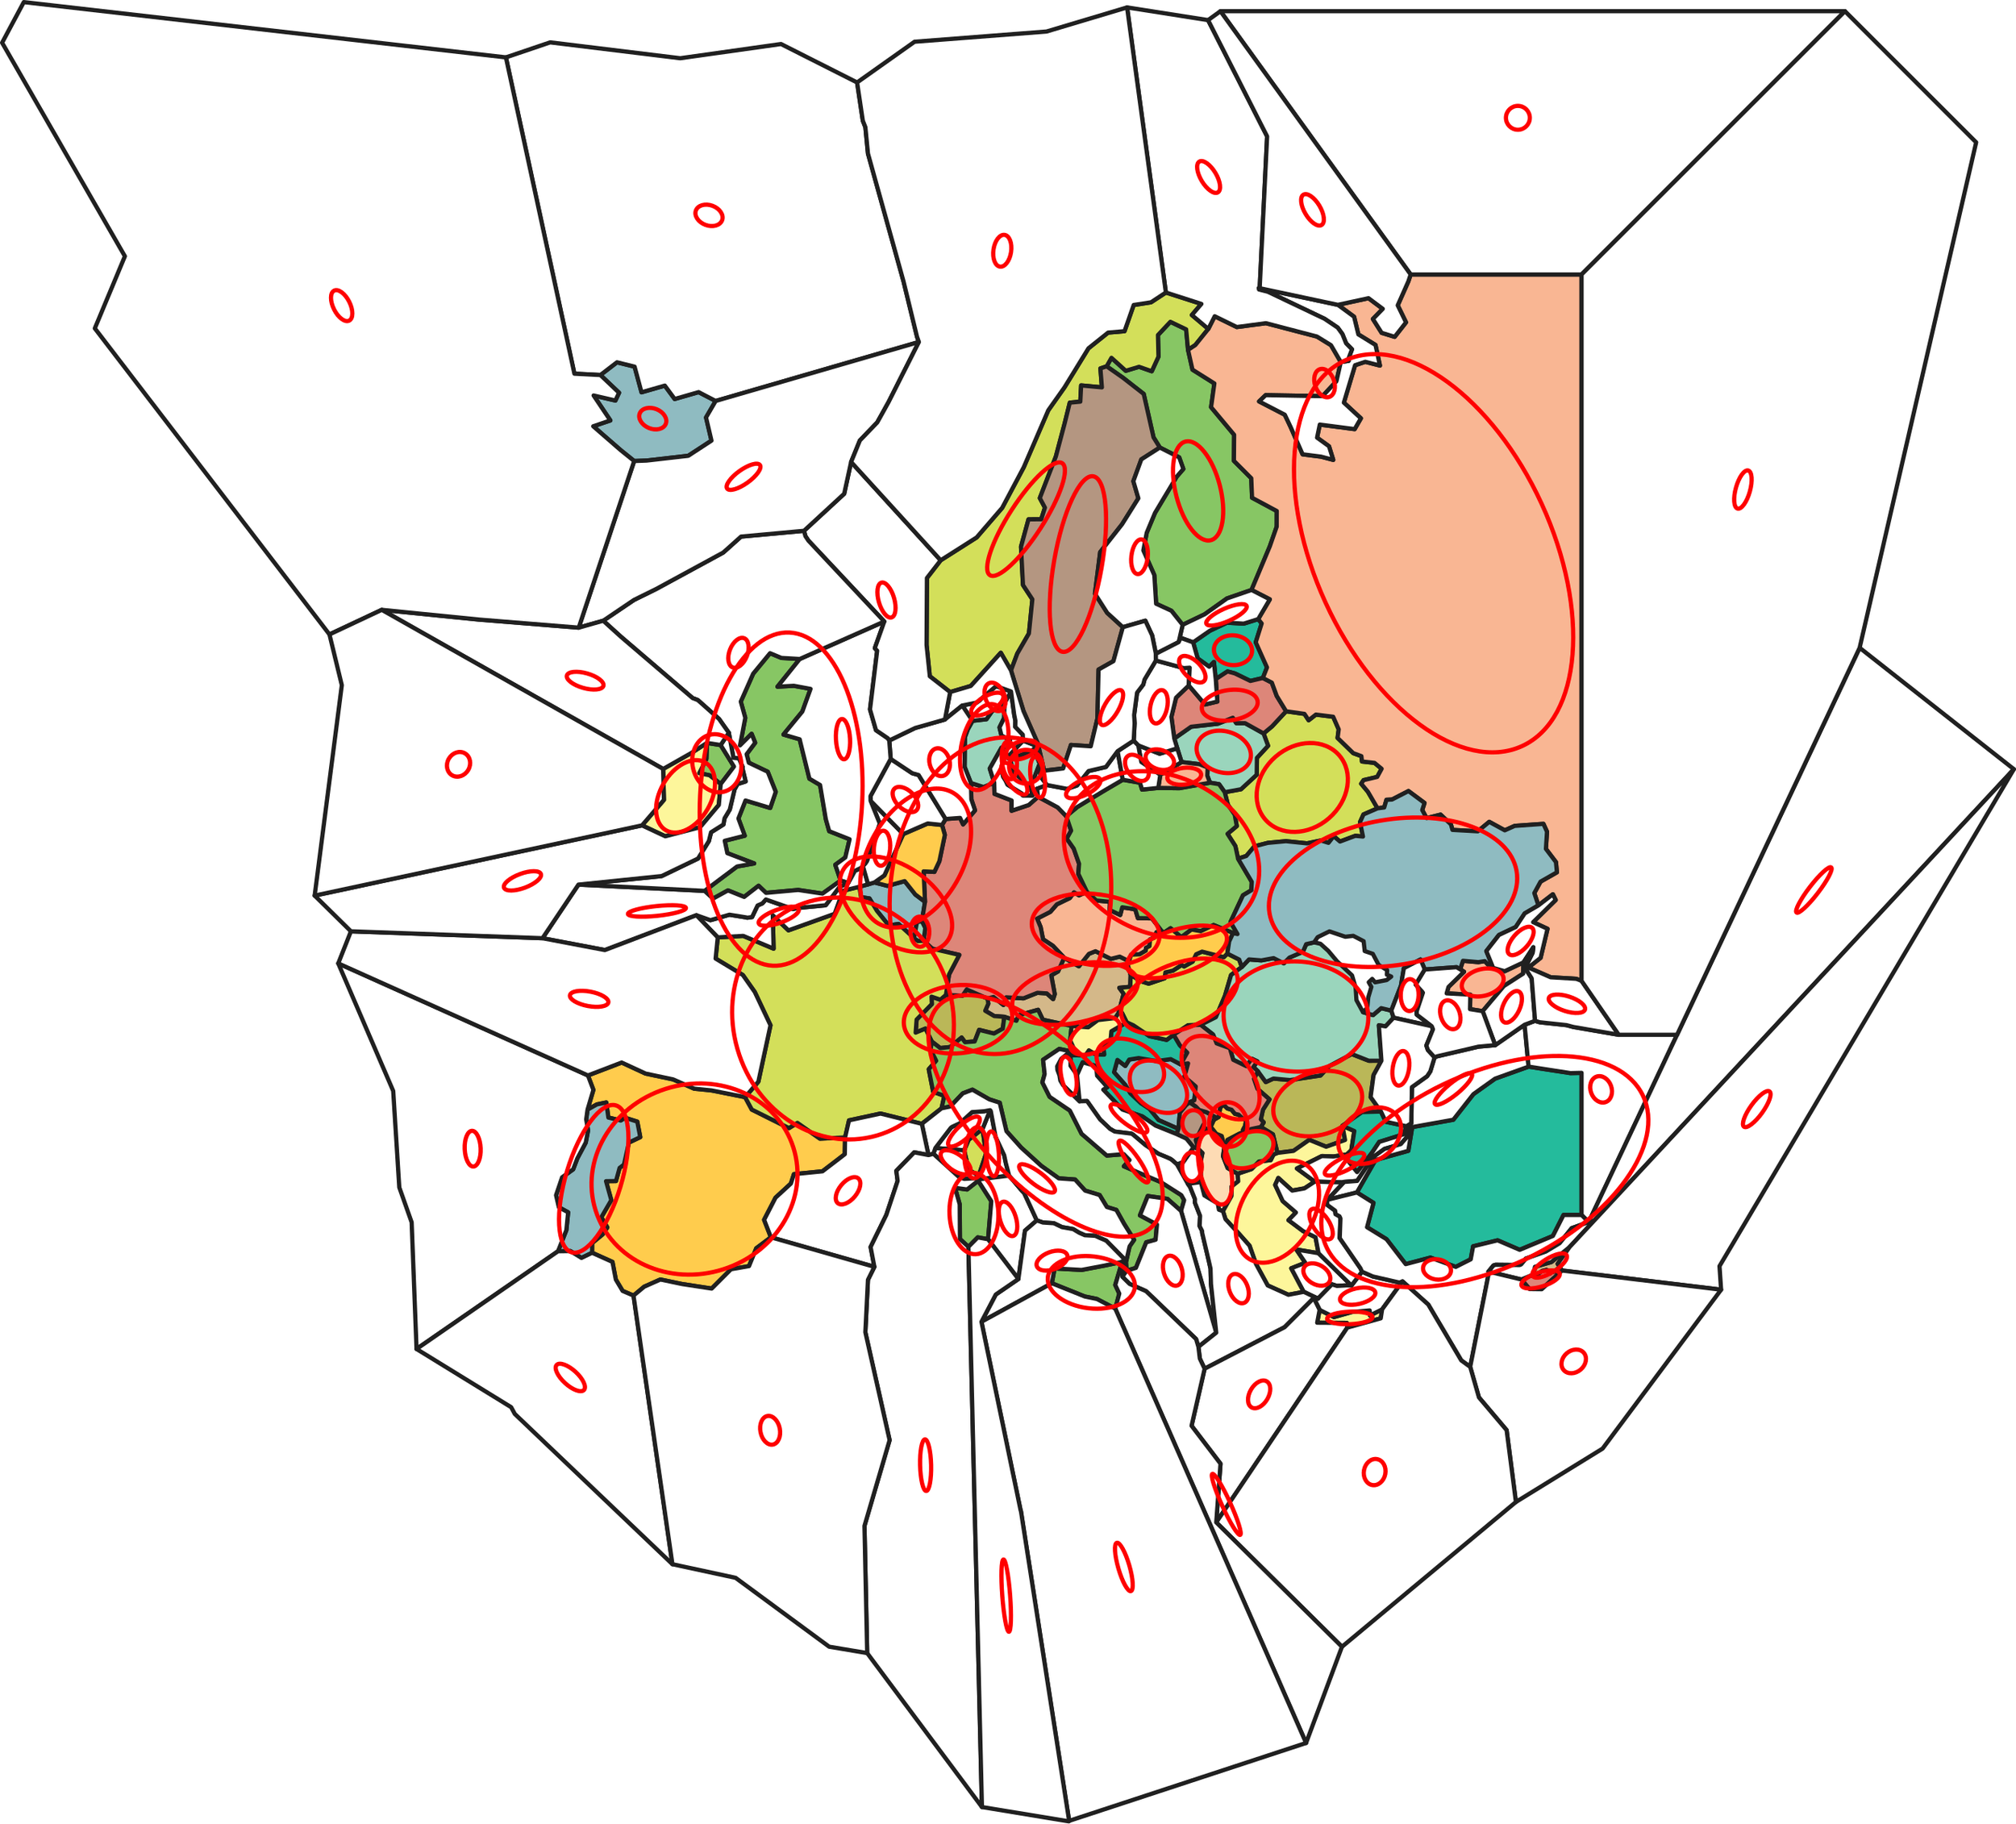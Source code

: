 <?xml version="1.0"?>
<!DOCTYPE ipe SYSTEM "ipe.dtd">
<ipe version="70218" creator="Ipe 7.2.29">
<info created="D:20240710234419" modified="D:20240710234419"/>
<ipestyle name="alpha-values">
<opacity name="255" value="1"/>
</ipestyle>
<ipestyle name="paper-size">
<layout paper="1000 1000" origin="0 0" frame="1000 1000"/>
</ipestyle>
<ipestyle name="marks">
<symbol name="mark/disk(sx)" transformations="translations">
<path fill="sym-stroke">
0.6 0 0 0.6 0 0 e
</path>
</symbol>
</ipestyle>
<page>
<layer name="alpha"/>
<view layers="alpha" active="alpha"/>
<path layer="alpha" matrix="1 0 0 1 240 224" stroke="0.125" fill="0.992 0.858 0.705" pen="2" opacity="255" stroke-opacity="opaque">
349.446 86.7481 m
344.743 89.4225 l
342.539 95.0154 l
343.234 99.7988 l
343.234 99.7989 l
341.911 104.605 l
339.321 105.655 l
336.719 108.996 l
334.165 107.437 l
333.217 109.902 l
329.642 102.675 l
330.823 98.4495 l
332.784 96.5318 l
331.88 92.1532 l
332.068 82.8095 l
333.707 76.4764 l
340.03 72.6811 l
340.597 69.7365 l
342.5 69.0295 l
346.55 76.2497 l
346.607 80.7267 l
349.716 83.1703 l
349.446 86.7481 l
h
</path>
<path matrix="1 0 0 1 240 224" stroke="0.125" fill="0.831 0.721 0.537" pen="2" opacity="255" stroke-opacity="opaque">
297.534 185.424 m
298.101 187.223 l
293.712 189.417 l
289.537 188.348 l
282.239 191.977 l
279.146 190.739 l
274.409 184.832 l
267.457 188.868 l
264.548 182.417 l
261.343 180.545 l
262.992 171.691 l
262.219 169.334 l
259.23 172.024 l
254.787 172.301 l
248.226 169.69 l
240.043 170.164 l
238.742 166.547 l
234.034 170.335 l
231.233 169.59 l
231.58 167.162 l
230.134 163.824 l
234.363 161.317 l
239.153 160.958 l
244.867 159.072 l
245.922 161.688 l
255.121 164.271 l
257.356 159.581 l
270.973 156.615 l
278.833 156.001 l
283.394 159.411 l
291.587 160.369 l
293.191 162.817 l
295.547 171.86 l
293.511 174.659 l
298.689 175.151 l
298.874 180.786 l
297.534 185.424 l
h
</path>
<path matrix="1 0 0 1 240 224" stroke="0.125" fill="0.56 0.733 0.756" pen="2" opacity="255" stroke-opacity="opaque">
197.097 218.783 m
192.056 225.116 l
183.925 222.875 l
177.761 224.489 l
174.772 223.602 l
170.65 222.466 l
171.41 217.545 l
175.401 216.929 l
178.941 211.085 l
184.53 204.142 l
189.128 204.869 l
196.47 198.137 l
197.869 205.747 l
200.188 206.135 l
201.667 215.321 l
197.097 218.783 l
h
</path>
<path matrix="1 0 0 1 240 224" stroke="0.125" fill="0.729 0.717 0.345" pen="2" opacity="255" stroke-opacity="opaque">
360.393 108.856 m
366.104 105.382 l
368.247 96.5966 l
375.831 97.5512 l
383.292 102.781 l
391.275 99.5141 l
400.213 102.718 l
398.988 109.411 l
408.255 115.907 l
417.179 116.154 l
412.29 122.995 l
413.694 133.411 l
417.409 140.19 l
411.437 140.177 l
403.367 143.351 l
392.722 137.664 l
388.614 133.21 l
374.203 131.04 l
366.355 131.751 l
362.744 130.092 l
359.043 135.156 l
357.135 131.686 l
358.79 126.903 l
364.503 121.9 l
361.411 117.033 l
360.411 112.458 l
361.744 111.035 l
360.393 108.856 l
h
</path>
<path matrix="1 0 0 1 240 224" stroke="0.125" fill="0.56 0.733 0.756" pen="2" opacity="255" stroke-opacity="opaque">
324.292 132.649 m
326.017 138.922 l
322.519 138.451 l
317.817 140.941 l
311.17 140.016 l
302.668 141.446 l
298.192 140.734 l
296.329 137.728 l
292.617 140.57 l
291.013 134.756 l
296.276 128.773 l
298.743 124.737 l
303.712 120.062 l
307.762 117.412 l
312.058 112.113 l
321.453 107.937 l
322.112 115.569 l
324.991 119.106 l
326.699 120.571 l
328.956 121.463 l
329.621 128.025 l
324.292 132.649 l
h
</path>
<path matrix="1 0 0 1 240 224" stroke="0.125" fill="0.827 0.874 0.352" pen="2" opacity="255" stroke-opacity="opaque">
414.139 281.03 m
408.217 281.693 l
407.932 284.214 l
404.073 285.648 l
396.683 292.839 l
397.211 296.881 l
394.592 302.851 l
386.43 303.877 l
383 301.199 l
381.02 304.198 l
372.346 305.444 l
365.698 298.292 l
361.687 294.953 l
363.831 289.128 l
358.56 283.401 l
358.459 275.429 l
351.013 268.564 l
343.344 267.154 l
344.829 261.252 l
348.047 256.549 l
349.041 251.164 l
344.658 247.485 l
348.363 241.704 l
349.647 235.726 l
353.54 237.018 l
357.372 241.576 l
363.713 243.213 l
372.275 244.01 l
382.232 242.983 l
388.785 244.347 l
392.375 243.226 l
394.849 246.366 l
397.832 243.839 l
405.063 246.543 l
408.684 246.205 l
407.284 253.019 l
408.92 256.658 l
415.569 259.542 l
411.02 267.374 l
407.837 271.184 l
408.966 272.878 l
415.404 274.404 l
417.496 278.255 l
414.139 281.03 l
h
</path>
<path matrix="1 0 0 1 240 224" stroke="0.125" fill="0.729 0.717 0.345" pen="2" opacity="255" stroke-opacity="opaque">
234.363 161.317 m
230.134 163.824 l
231.58 167.162 l
231.233 169.59 l
221.376 173.898 l
219.418 170.968 l
211.549 171.288 l
208.923 169.045 l
204.749 170.476 l
204.9 166.991 l
197.698 159.648 l
197.24 153.474 l
201.866 155.385 l
204.87 149.252 l
208.872 146.164 l
213.509 146.659 l
218.977 151.151 l
220.584 148.95 l
225.136 149.307 l
227.26 154.792 l
234.264 153.037 l
238.434 155.35 l
239.153 160.958 l
234.363 161.317 l
h
</path>
<path matrix="1 0 0 1 240 224" stroke="0.125" fill="0.831 0.721 0.537" pen="2" opacity="255" stroke-opacity="opaque">
488.519 38.7801 m
490.726 38.7184 l
493.351 40.7482 l
495.462 41.2646 l
496.455 40.7064 l
497.03 39.449 l
497.43 40.1223 l
499.116 40.3637 l
500.896 42.0168 l
502.174 41.9302 l
500.711 44.1291 l
506.338 52.0752 l
497.747 44.9929 l
489.976 42.7343 l
489.263 39.0862 l
488.519 38.7801 l
h
</path>
<path matrix="1 0 0 1 240 224" stroke="0.125" fill="0.866 0.525 0.474" pen="2" opacity="255" stroke-opacity="opaque">
502.174 41.9302 m
500.896 42.0168 l
499.116 40.3637 l
497.43 40.1223 l
497.03 39.449 l
496.455 40.7064 l
495.462 41.2646 l
493.351 40.7482 l
490.726 38.7184 l
488.519 38.7801 l
483.514 36.7411 l
487.41 32.2238 l
493.173 32.1466 l
502.803 40.9865 l
502.174 41.9302 l
h
</path>
<path matrix="1 0 0 1 240 224" stroke="0.125" fill="0.976 0.713 0.576" pen="2" opacity="255" stroke-opacity="opaque">
308.899 207.52 m
302.296 207.627 l
301.028 211.808 l
294.913 212.743 l
293.936 209.099 l
288.948 211.503 l
289.174 215.305 l
282.608 215.973 l
278.205 220.077 l
274.456 218.399 l
272.091 219.832 l
270.077 217.105 l
263.992 214.142 l
260.907 210.594 l
254.653 207.389 l
256.321 203.371 l
257.45 197.633 l
262.126 194.518 l
267.457 188.868 l
274.409 184.832 l
279.146 190.739 l
282.239 191.977 l
289.537 188.348 l
293.712 189.417 l
298.101 187.223 l
299.098 190.345 l
303.104 190.511 l
306.025 192.243 l
306.133 193.536 l
307.777 194.37 l
308.023 197.533 l
309.998 198.356 l
311.093 200.966 l
313.729 201.297 l
308.899 207.52 l
h
</path>
<path matrix="1 0 0 1 240 224" stroke="0.125" fill="0.866 0.525 0.474" pen="2" opacity="255" stroke-opacity="opaque">
274.131 228.574 m
274.488 233.329 l
271.957 240.512 l
268.661 245.21 l
270.741 248.994 l
268.424 255.842 l
264.374 259.994 l
255.094 265.012 l
250.713 261.123 l
242.579 258.387 l
242.6 263.249 l
234.516 266.391 l
234.381 271.685 l
229.316 269.627 l
223.374 271.524 l
223.58 263.751 l
225.321 258.584 l
219.666 251.95 l
218.24 255.01 l
211.427 254.499 l
209.715 251.666 l
211.053 246.975 l
208.455 234.531 l
206.085 229.477 l
200.997 229.73 l
201.667 215.321 l
200.188 206.135 l
201.787 202.954 l
200.982 196.986 l
205.027 193.201 l
217.882 190.221 l
213.032 180.989 l
211.549 171.288 l
219.418 170.968 l
221.376 173.898 l
231.233 169.59 l
234.034 170.335 l
238.742 166.547 l
240.043 170.164 l
248.226 169.69 l
254.787 172.301 l
259.23 172.024 l
262.219 169.334 l
262.992 171.691 l
261.343 180.545 l
264.548 182.417 l
267.457 188.868 l
262.126 194.518 l
257.45 197.633 l
256.321 203.371 l
254.653 207.389 l
260.907 210.594 l
263.992 214.142 l
270.077 217.105 l
272.091 219.832 l
274.456 218.399 l
278.205 220.077 l
274.131 228.574 l
h
</path>
<path matrix="1 0 0 1 240 224" stroke="0.125" fill="0.603 0.835 0.737" pen="2" opacity="255" stroke-opacity="opaque">
236.874 297.802 m
239.062 302.274 l
239.255 309.316 l
233.336 305.44 l
230.707 301.678 l
224.123 300.921 l
221.879 296.862 l
220.524 293.199 l
220.377 279.197 l
223.374 271.524 l
229.316 269.627 l
234.381 271.685 l
232.271 278.359 l
237.826 288.221 l
240.118 286.749 l
241.924 291.936 l
237.796 293.971 l
236.874 297.802 l
h
</path>
<path matrix="1 0 0 1 240 224" stroke="0.125" fill="0.603 0.835 0.737" pen="2" opacity="255" stroke-opacity="opaque">
253.16 287.436 m
241.982 282.642 l
243.145 276.972 l
251.543 269.416 l
255.868 280.66 l
253.16 287.436 l
h
</path>
<path matrix="1 0 0 1 240 224" stroke="0.125" fill="1 0.8 0.301" pen="2" opacity="255" stroke-opacity="opaque">
44.3157 49.3755 m
53.9301 45.0421 l
55.5281 36.7024 l
58.7237 31.337 l
63.8795 29.1232 l
68.9461 33.3326 l
76.5789 36.7313 l
86.9228 34.573 l
100.824 32.4429 l
109.959 41.5812 l
118.487 43.0726 l
121.911 51.507 l
128.826 56.6943 l
125.614 64.9598 l
131 75.4125 l
138.268 82.096 l
139.704 86.5359 l
153.209 87.8994 l
163.749 95.9765 l
163.889 103.916 l
152.007 103.342 l
141.353 110.798 l
137.362 108.331 l
119.796 117.089 l
116.628 122.963 l
100.817 126.135 l
92.558 126.963 l
82.6069 131.355 l
69.5562 134.124 l
58.2822 139.34 l
42.3446 133.223 l
44.9131 126.407 l
42.1512 117.058 l
46.533 119.519 l
51.0044 120.448 l
52.0005 113.307 l
57.8804 111.907 l
59.9494 113.193 l
65.6528 111.39 l
67.073 104.052 l
61.6718 101.478 l
59.3774 91.0803 l
57.311 89.5048 l
55.5861 83.2885 l
50.9008 83.227 l
53.3774 74.2629 l
48.6734 66.1687 l
51.4948 61.3671 l
49.3039 58.0746 l
44.3353 53.9927 l
44.3157 49.3755 l
h
</path>
<path matrix="1 0 0 1 240 224" stroke="0.125" fill="0.141 0.733 0.611" pen="2" opacity="255" stroke-opacity="opaque">
357.988 338.064 m
360.798 346.97 l
359.15 349.021 l
352.291 346.868 l
344.408 347.337 l
336.297 343.519 l
328.402 338.04 l
330.547 330.422 l
335.993 326.518 l
338.23 328.739 l
339.091 320.644 l
344.648 324.294 l
348.137 323.336 l
355.46 319.782 l
361.365 321.185 l
363.312 326.178 l
357.988 338.064 l
h
</path>
<path matrix="1 0 0 1 240 224" stroke="0.125" fill="0.529 0.776 0.392" pen="2" opacity="255" stroke-opacity="opaque">
356.257 406.411 m
355.878 415.65 l
347.68 423.878 l
347.784 436.183 l
336.887 449.256 l
338.438 460.472 l
328.097 466.985 l
325.992 476.336 l
325.098 486.049 l
317.643 489.62 l
311.78 483.363 l
312.017 473.142 l
308.846 466.238 l
302.834 468.342 l
296.572 466.454 l
289.795 472.58 l
287.52 468.574 l
295.301 463.114 l
305.046 455.502 l
309.675 434.988 l
312.658 430.163 l
321.818 425.514 l
323.775 420.021 l
320.647 416.4 l
310.369 399.241 l
306.452 389.84 l
304.869 381.508 l
310.057 369.837 l
310.911 356.301 l
318.152 352.961 l
323.443 346.311 l
333.832 351.299 l
344.38 358.793 l
356.002 362.813 l
364.659 383.471 l
367.911 392.777 l
367.933 400.148 l
356.257 406.411 l
h
</path>
<path matrix="1 0 0 1 240 224" stroke="0.125" fill="0.827 0.874 0.352" pen="2" opacity="255" stroke-opacity="opaque">
205.027 193.201 m
200.982 196.986 l
198.395 196.836 l
196.47 198.137 l
189.128 204.869 l
184.53 204.142 l
178.941 211.085 l
175.401 216.929 l
171.41 217.545 l
170.65 222.466 l
162.855 220.532 l
158.965 209.68 l
137.115 201.844 l
129.724 208.964 l
130.098 193.182 l
115.731 199.221 l
103.694 198.498 l
102.684 188.498 l
115.569 180.702 l
121.187 172.699 l
128.628 156.962 l
122.894 130.276 l
116.628 122.963 l
119.796 117.089 l
137.362 108.331 l
141.353 110.798 l
152.007 103.342 l
163.889 103.916 l
165.749 111.992 l
180.635 115.207 l
200.152 110.348 l
209.49 117.684 l
210.81 123.566 l
205.529 125.49 l
203.429 136.151 l
206.949 140.169 l
204.318 145.411 l
204.87 149.252 l
201.866 155.385 l
197.24 153.474 l
197.698 159.648 l
204.9 166.991 l
204.749 170.476 l
208.923 169.045 l
211.549 171.288 l
213.032 180.989 l
217.882 190.221 l
205.027 193.201 l
h
</path>
<path matrix="1 0 0 1 240 224" stroke="0.125" fill="0.827 0.874 0.352" pen="2" opacity="255" stroke-opacity="opaque">
220.162 97.7962 m
222.382 88.5899 l
227.034 85.7562 l
230.505 96.2489 l
228.858 107.947 l
222.296 102.823 l
220.162 97.7962 l
h
</path>
<path matrix="1 0 0 1 240 224" stroke="0.125" fill="0.529 0.776 0.392" pen="2" opacity="255" stroke-opacity="opaque">
134.767 294.435 m
143.702 305.335 l
147.554 316.02 l
139.657 317.493 l
131.943 317.065 l
142.464 330.164 l
133.77 330.676 l
128.416 332.905 l
120.457 323.246 l
114.584 310.009 l
116.716 302.337 l
114.231 289.316 l
119.71 294.777 l
121.4 290.551 l
117.339 285.131 l
118.393 281.107 l
127.33 276.847 l
127.412 276.635 l
131.106 267.341 l
128.491 259.714 l
128.477 259.718 l
116.818 263.246 l
113.469 254.747 l
116.463 246.589 l
107.01 244.191 l
108.228 238.345 l
120.839 233.516 l
120.903 233.492 l
112.825 232.03 l
97.4601 220.512 l
101.457 216.844 l
108.535 220.733 l
116.184 217.651 l
123.001 222.934 l
126.531 219.569 l
141.731 220.945 l
153.202 219.217 l
161.778 225.388 l
159.243 232.837 l
163.997 236.315 l
166.018 244.908 l
156.378 248.731 l
154.78 254.412 l
152.064 270.58 l
147.014 273.569 l
142.781 290.661 l
142.426 292.184 l
134.767 294.435 l
h
</path>
<path matrix="1 0 0 1 240 224" stroke="0.125" fill="0.529 0.776 0.392" pen="2" opacity="255" stroke-opacity="opaque">
94.961 276.173 m
99.8262 275.176 l
105.094 271.028 l
111.372 279.297 l
105.074 289.466 l
98.5734 290.47 l
98.3474 282.929 l
94.961 276.173 l
h
</path>
<path matrix="1 0 0 1 240 224" stroke="0.125" fill="0.992 0.964 0.607" pen="2" opacity="255" stroke-opacity="opaque">
398.988 109.411 m
400.213 102.718 l
391.275 99.5141 l
383.292 102.781 l
375.831 97.5512 l
368.247 96.5966 l
366.378 95.8152 l
365.067 93.1817 l
359.488 92.5296 l
356.009 88.9617 l
349.446 86.7481 l
349.716 83.1703 l
346.607 80.7267 l
346.55 76.2497 l
342.5 69.0295 l
343.684 65.2808 l
350.081 58.3398 l
355.05 52.746 l
358.119 44.0658 l
363.642 33.9223 l
373.442 29.5069 l
380.7 30.9034 l
374.779 42.0374 l
381.427 44.6338 l
377.183 50.922 l
387.678 49.152 l
386.259 56.6975 l
380.358 59.6261 l
373.481 64.7802 l
376.987 68.4203 l
370.747 73.816 l
367.181 81.46 l
368.663 84.7442 l
375.243 78.7711 l
381.022 79.8365 l
385.905 83.021 l
377.472 89.2293 l
389.236 95.0994 l
394.785 94.9173 l
401.057 95.8517 l
403.171 97.879 l
404.587 106.947 l
398.988 109.411 l
h
</path>
<path matrix="1 0 0 1 240 224" stroke="0.125" fill="0.992 0.964 0.607" pen="2" opacity="255" stroke-opacity="opaque">
387.034 16.2979 m
401.018 16.2075 l
401.277 13.9825 l
417.075 18.3695 l
417.726 22.5955 l
411.999 19.7232 l
411.846 22.0992 l
403.459 21.3774 l
394.971 18.9565 l
388.196 22.3527 l
387.034 16.2979 l
h
</path>
<path matrix="1 0 0 1 240 224" stroke="0.125" fill="0.141 0.733 0.611" pen="2" opacity="255" stroke-opacity="opaque">
285.932 126.504 m
294.951 117.106 l
304.39 113.852 l
310.636 109.52 l
320.59 105.506 l
321.453 107.937 l
312.058 112.113 l
307.762 117.412 l
303.712 120.062 l
298.743 124.737 l
296.276 128.773 l
291.013 134.756 l
292.617 140.57 l
296.329 137.728 l
298.192 140.734 l
302.668 141.446 l
311.17 140.016 l
317.817 140.941 l
322.519 138.451 l
325.624 144.019 l
322.123 147.509 l
319.203 152.492 l
315.879 150.047 l
307.754 151.809 l
300.129 156.954 l
296.989 158.359 l
289.761 154.113 l
289.244 148.535 l
286.022 146.894 l
286.318 143.086 l
282.528 143.09 l
279.125 145.107 l
277.499 142.699 l
270.77 142.799 l
270.438 142.561 l
270.444 137.813 l
273.533 133.392 l
276.198 139.443 l
282.543 137.675 l
283.013 133.085 l
287.845 127.662 l
285.932 126.504 l
h
</path>
<path matrix="1 0 0 1 240 224" stroke="0.125" fill="0.827 0.874 0.352" pen="2" opacity="255" stroke-opacity="opaque">
350.172 188.025 m
344.574 190.857 l
342.878 189.158 l
332.637 191.781 l
329.814 190.525 l
328.142 187.033 l
324.12 184.757 l
323.029 185.495 l
318.875 182.818 l
315.309 181.973 l
314.891 179.155 l
307.387 176.622 l
303.858 177.755 l
298.874 180.786 l
298.689 175.151 l
293.511 174.659 l
295.547 171.86 l
293.191 162.817 l
294.778 162.8 l
296.989 158.359 l
300.129 156.954 l
307.754 151.809 l
315.879 150.047 l
319.203 152.492 l
319.204 152.492 l
326.022 156.965 l
331.981 157.155 l
339.161 160.798 l
343.427 170.85 l
346.332 180.732 l
351.412 184.512 l
350.172 188.025 l
h
</path>
<path matrix="1 0 0 1 240 224" stroke="0.125" fill="0.992 0.964 0.607" pen="2" opacity="255" stroke-opacity="opaque">
99.8262 275.176 m
94.961 276.173 l
98.3474 282.929 l
98.5734 290.47 l
91.2051 285.72 l
77.8884 278.161 l
78.2514 263.531 l
67.9078 251.484 l
78.9131 246.323 l
95.3506 250.601 l
104.215 261.155 l
105.094 271.028 l
99.8262 275.176 l
h
</path>
<path matrix="1 0 0 1 240 224" stroke="0.125" fill="0.56 0.733 0.756" pen="2" opacity="255" stroke-opacity="opaque">
44.8362 440.219 m
57.8156 428.925 l
64.1919 423.787 l
70.036 423.998 l
89.7598 426.262 l
100.735 433.425 l
98.1609 444.376 l
102.713 452.187 l
94.647 456.366 l
83.3487 453.108 l
78.6776 459.448 l
67.6701 456.278 l
64.3879 468.408 l
56.0683 470.473 l
48.2224 464.45 l
57.0523 456.08 l
55.3213 452.388 l
45.0222 454.782 l
52.934 442.974 l
44.8362 440.219 l
h
</path>
<path matrix="1 0 0 1 240 224" stroke="0.125" fill="0.529 0.776 0.392" pen="2" opacity="255" stroke-opacity="opaque">
322.812 76.6295 m
313.212 82.7569 l
305.259 86.1398 l
295.653 90.2729 l
298.33 93.2096 l
295.615 96.0127 l
287.62 95.3408 l
275.7 105.618 l
270.128 116.626 l
260.569 123.114 l
257.134 129.955 l
258.214 133.88 l
257.474 140.639 l
265.122 145.772 l
272.849 144.146 l
270.272 149.84 l
270.973 156.615 l
257.356 159.581 l
255.121 164.271 l
245.922 161.688 l
244.867 159.072 l
239.153 160.958 l
238.434 155.35 l
234.264 153.037 l
227.26 154.792 l
225.136 149.307 l
220.584 148.95 l
218.977 151.151 l
213.509 146.659 l
208.872 146.164 l
204.87 149.252 l
204.318 145.411 l
206.949 140.169 l
203.429 136.151 l
205.529 125.49 l
210.81 123.566 l
209.49 117.684 l
213.649 118.554 l
219.512 124.743 l
224.074 126.505 l
232.055 121.926 l
236.979 120.336 l
240.156 106.869 l
247.123 99.0965 l
256.658 90.4363 l
264.906 84.5587 l
272.602 84.0073 l
277.353 78.771 l
284.187 76.6886 l
287.625 71.0254 l
292.098 69.634 l
295.781 63.0294 l
300.495 55.4976 l
298.373 52.42 l
296.672 44.9884 l
296.907 40.8458 l
301.363 42.238 l
306.246 54.3302 l
310.651 55.5354 l
311.314 62.7198 l
303.256 67.0564 l
306.969 76.2157 l
316.247 74.8623 l
322.682 69.157 l
324.153 74.2218 l
322.812 76.6295 l
h
</path>
<path matrix="1 0 0 1 240 224" stroke="0.125" fill="0.529 0.776 0.392" pen="2" opacity="255" stroke-opacity="opaque">
261.612 34.957 m
277.188 28.6958 l
282.861 27.5334 l
291.593 22.9584 l
293.49 30.0698 l
291.592 34.1496 l
294.844 45.0796 l
286.694 43.3438 l
275.694 41.2523 l
262.933 41.967 l
261.612 34.957 l
h
</path>
<path matrix="1 0 0 1 240 224" stroke="0.125" fill="0.529 0.776 0.392" pen="2" opacity="255" stroke-opacity="opaque">
226.808 83.4441 m
221.559 79.2968 l
215.846 80.0956 l
218.069 72.2655 l
218.18 55.862 l
222.18 52.1871 l
226.604 56.664 l
231.461 55.7715 l
233.005 73.7435 l
226.808 83.4441 l
h
</path>
<path matrix="1 0 0 1 240 224" stroke="0.125" fill="1 0.8 0.301" pen="2" opacity="255" stroke-opacity="opaque">
336.719 108.996 m
339.321 105.655 l
341.911 104.605 l
343.234 99.7989 l
344.537 99.8702 l
344.623 102.704 l
350.293 105.68 l
352.472 106.545 l
351.992 107.507 l
352.959 109.301 l
353.6 112.766 l
352.193 112.468 l
349.894 114.673 l
348.166 115.059 l
346.563 117.014 l
344.592 117.581 l
342.923 119.284 l
341.246 118.279 l
340.467 113.591 l
338.205 112.285 l
336.719 108.996 l
h
</path>
<path matrix="1 0 0 1 240 224" stroke="0.125" fill="0.603 0.835 0.737" pen="2" opacity="255" stroke-opacity="opaque">
335.105 275.001 m
336.356 271.664 l
340.659 270.955 l
343.344 267.154 l
351.013 268.564 l
358.459 275.429 l
358.56 283.401 l
363.831 289.128 l
361.687 294.953 l
352.976 299.81 l
348.817 299.812 l
347.167 302.384 l
340.132 299.564 l
327.427 298.118 l
319.499 292.554 l
320.892 287.928 l
322.952 281.419 l
331.455 280.39 l
335.266 278.849 l
335.105 275.001 l
h
</path>
<path matrix="1 0 0 1 240 224" stroke="0.125" fill="0.603 0.835 0.737" pen="2" opacity="255" stroke-opacity="opaque">
196.47 198.137 m
198.395 196.836 l
200.982 196.986 l
201.787 202.954 l
200.188 206.135 l
197.869 205.747 l
196.47 198.137 l
h
</path>
<path matrix="1 0 0 1 240 224" stroke="0.125" fill="0.866 0.525 0.474" pen="2" opacity="255" stroke-opacity="opaque">
367.919 312.69 m
365.608 318.987 l
361.365 321.185 l
355.46 319.782 l
348.137 323.336 l
344.648 324.294 l
339.091 320.644 l
339.858 310.041 l
334.034 308.635 l
326.352 317.654 l
320.335 311.873 l
318.123 302.793 l
319.499 292.554 l
327.427 298.118 l
340.132 299.564 l
347.167 302.384 l
348.817 299.812 l
352.976 299.81 l
361.687 294.953 l
365.698 298.292 l
372.346 305.444 l
367.919 312.69 l
h
</path>
<path matrix="1 0 0 1 240 224" stroke="0.125" fill="0.529 0.776 0.392" pen="2" opacity="255" stroke-opacity="opaque">
342.539 95.0154 m
344.743 89.4225 l
349.446 86.7481 l
356.009 88.9617 l
359.488 92.5296 l
365.067 93.1817 l
366.378 95.8152 l
368.247 96.5966 l
366.104 105.382 l
360.393 108.856 l
355.778 107.873 l
352.472 106.545 l
350.293 105.68 l
344.623 102.704 l
344.537 99.8702 l
343.234 99.7989 l
343.234 99.7988 l
342.539 95.0154 l
h
</path>
<path matrix="1 0 0 1 240 224" stroke="0.125" fill="0.705 0.588 0.505" pen="2" opacity="255" stroke-opacity="opaque">
320.59 105.506 m
325.241 103.319 l
328.576 99.236 l
330.823 98.4495 l
329.642 102.675 l
333.217 109.902 l
334.165 107.437 l
336.719 108.996 l
338.205 112.285 l
338.876 113.559 l
334.722 115.852 l
331.276 116.883 l
329.6 118.575 l
326.699 120.571 l
324.991 119.106 l
322.112 115.569 l
321.453 107.937 l
320.59 105.506 l
h
</path>
<path matrix="1 0 0 1 240 224" stroke="0.125" fill="1 0.8 0.301" pen="2" opacity="255" stroke-opacity="opaque">
177.761 224.489 m
183.925 222.875 l
192.056 225.116 l
197.097 218.783 l
201.667 215.321 l
200.997 229.73 l
206.085 229.477 l
208.455 234.531 l
211.053 246.975 l
209.715 251.666 l
202.955 252.381 l
191.386 247.37 l
182.477 227.852 l
177.761 224.489 l
h
</path>
<path matrix="1 0 0 1 240 224" stroke="0.125" fill="0.827 0.874 0.352" pen="2" opacity="255" stroke-opacity="opaque">
327.798 492.825 m
332.302 498.072 l
315.524 503.475 l
308.481 498.841 l
300.312 497.569 l
295.967 485.178 l
288.223 484.514 l
278.928 477.093 l
267.612 458.651 l
259.925 447.761 l
248.336 420.855 l
238.139 401.646 l
226.069 387.647 l
209.071 376.847 l
202.572 368.457 l
202.398 336.831 l
203.938 321.989 l
213.539 314.518 l
223.306 317.415 l
237.49 333.114 l
242.308 324.765 l
245.275 332.702 l
250.778 342.229 l
252.413 358.371 l
247.976 365.156 l
247.042 383.275 l
250.583 396.196 l
256.584 396.226 l
258.357 401.736 l
255.931 406.272 l
263.524 425.956 l
267.635 441.433 l
270.104 451.387 l
275.067 451.864 l
275.462 459.534 l
285.277 458.617 l
284.576 467.562 l
287.52 468.574 l
289.795 472.58 l
296.572 466.454 l
302.834 468.342 l
308.846 466.238 l
312.017 473.142 l
311.78 483.363 l
317.643 489.62 l
325.098 486.049 l
325.992 476.336 l
329.433 478.629 l
335.577 486.251 l
327.798 492.825 l
h
</path>
<path matrix="1 0 0 1 240 224" stroke="0.125" fill="0.529 0.776 0.392" pen="2" opacity="255" stroke-opacity="opaque">
344.658 247.485 m
349.041 251.164 l
348.047 256.549 l
344.829 261.252 l
343.344 267.154 l
340.659 270.955 l
336.356 271.664 l
321.887 269.063 l
311.924 269.207 l
304.269 268.403 l
303.266 271.65 l
295.15 273.063 l
285.661 267.48 l
273.689 260.198 l
268.424 255.842 l
270.741 248.994 l
268.661 245.21 l
271.957 240.512 l
274.488 233.329 l
274.131 228.574 l
278.205 220.077 l
282.608 215.973 l
289.174 215.305 l
288.948 211.503 l
293.936 209.099 l
294.913 212.743 l
301.028 211.808 l
302.296 207.627 l
308.899 207.52 l
313.729 201.297 l
314.326 200.536 l
317.733 202.836 l
322.816 198.604 l
327.65 202.24 l
332.019 201.457 l
338.075 204.354 l
347.302 200.545 l
349.367 200.093 l
346.059 205.773 l
351.967 218.425 l
355.933 220.803 l
356.125 224.763 l
349.647 235.726 l
348.363 241.704 l
344.658 247.485 l
h
</path>
<path matrix="1 0 0 1 240 224" stroke="0.125" fill="0.56 0.733 0.756" pen="2" opacity="255" stroke-opacity="opaque">
28.1984 50.0901 m
34.0375 50.1749 l
39.2886 46.9375 l
44.3157 49.3755 l
44.3353 53.9927 l
49.3039 58.0746 l
51.4948 61.3671 l
48.6734 66.1687 l
53.3774 74.2629 l
50.9008 83.227 l
55.5861 83.2885 l
57.311 89.5048 l
59.3774 91.0803 l
61.6718 101.478 l
67.073 104.052 l
65.6528 111.39 l
59.9494 113.193 l
57.8804 111.907 l
52.0005 113.307 l
51.0044 120.448 l
46.533 119.519 l
42.1512 117.058 l
41.5214 112.46 l
42.392 107.168 l
41.303 101.473 l
37.3318 94.0151 l
35.3576 88.8279 l
30.1392 85.0711 l
27.2661 76.5987 l
28.58 70.9172 l
32.9801 68.4899 l
32.1363 60.0709 l
28.1984 50.0901 l
h
</path>
<path matrix="1 0 0 1 240 224" stroke="0.125" fill="0.603 0.835 0.737" pen="2" opacity="255" stroke-opacity="opaque">
356.893 137.208 m
359.043 135.156 l
362.744 130.092 l
366.355 131.751 l
374.203 131.04 l
388.614 133.21 l
392.722 137.664 l
403.367 143.351 l
411.437 140.177 l
417.409 140.19 l
416.191 156.948 l
419.35 156.449 l
423.168 160.527 l
422.074 163.897 l
417.286 165.05 l
413.445 161.764 l
408.697 163.162 l
405.591 168.836 l
405.206 174.778 l
403.51 180.563 l
396.414 187.216 l
392.261 192.169 l
388.593 195.484 l
385.59 196.159 l
381.839 195.308 l
380.269 191.672 l
373.919 188.957 l
371.258 186.254 l
366.435 188.701 l
360.655 187.632 l
354.814 188.096 l
351.412 184.512 l
346.332 180.732 l
343.427 170.85 l
339.161 160.798 l
331.981 157.155 l
337.827 152.557 l
339.495 148.402 l
345.768 146.098 l
347.346 140.638 l
353.566 137.613 l
356.117 141.144 l
358.762 139.868 l
356.893 137.208 l
h
</path>
<path matrix="1 0 0 1 240 224" stroke="0.125" fill="0.976 0.713 0.576" pen="2" opacity="255" stroke-opacity="opaque">
486.88 184.255 m
497.389 179.649 l
509.492 178.925 l
512 177.97 l
512 512 l
431.22 512 l
430.142 508.746 l
425.103 497.411 l
429.024 489.357 l
423.665 482.506 l
417.509 484.406 l
413.369 490.954 l
418.046 495.752 l
411.304 500.783 l
396.825 497.642 l
404.475 492.025 l
406.504 483.661 l
414.595 478.674 l
416.702 468.918 l
409.782 470.706 l
404.948 469.088 l
399.646 451.397 l
407.69 443.976 l
404.753 438.868 l
388.269 441.024 l
386.981 434.836 l
392.638 430.745 l
394.634 424.318 l
388.877 425.846 l
380.145 426.961 l
374.486 439.882 l
371.734 445.677 l
359.582 451.968 l
362.698 454.942 l
389.568 454.459 l
396.136 461.514 l
398.205 470.589 l
393.556 478.573 l
386.915 482.651 l
362.784 488.97 l
349.044 487.136 l
338.605 492.251 l
335.577 486.251 l
329.433 478.629 l
325.992 476.336 l
328.097 466.985 l
338.438 460.472 l
336.887 449.256 l
347.784 436.183 l
347.68 423.878 l
355.878 415.65 l
356.257 406.411 l
367.933 400.148 l
367.911 392.777 l
364.659 383.471 l
356.002 362.813 l
364.64 358.368 l
359.15 349.021 l
360.798 346.97 l
357.988 338.064 l
363.312 326.178 l
361.365 321.185 l
365.608 318.987 l
367.919 312.69 l
372.346 305.444 l
381.02 304.198 l
383 301.199 l
386.43 303.877 l
394.592 302.851 l
397.211 296.881 l
396.683 292.839 l
404.073 285.648 l
407.932 284.214 l
408.217 281.693 l
414.139 281.03 l
417.496 278.255 l
415.404 274.404 l
408.966 272.878 l
407.837 271.184 l
411.02 267.374 l
415.569 259.542 l
418.72 259.95 l
419.787 263.584 l
422.408 263.706 l
430.186 267.717 l
437.775 262.082 l
436.693 258.741 l
438.744 254.919 l
445.369 256.567 l
450.24 251.97 l
450.977 249.346 l
462.952 248.67 l
468.376 253.156 l
475.715 249.142 l
480.383 251.239 l
493.977 252.204 l
495.66 248.505 l
495.152 240.366 l
499.898 234.119 l
500.351 229.285 l
492.616 224.877 l
489.663 219.479 l
491.604 213.647 l
498.435 218.9 l
499.779 216.19 l
489.123 205.715 l
495.919 202.57 l
492.64 188.841 l
486.88 184.255 l
h
</path>
<path matrix="1 0 0 1 240 224" stroke="0.125" fill="0.976 0.713 0.576" pen="2" opacity="255" stroke-opacity="opaque">
459.282 164.585 m
465.252 163.619 l
475.274 175.504 l
484.419 181.389 l
484.544 186.686 l
475.661 182.515 l
470.203 184.086 l
469.774 185.199 l
468.288 185.118 l
466.273 187.29 l
463.224 186.804 l
455.957 187.448 l
454.609 183.41 l
456.456 182.275 l
449.106 175.082 l
448.239 172.046 l
459.417 171.427 l
459.282 164.585 l
h
</path>
<path matrix="1 0 0 1 240 224" stroke="0.125" fill="0.976 0.713 0.576" pen="2" opacity="255" stroke-opacity="opaque">
335.105 275.001 m
335.266 278.849 l
331.455 280.39 l
322.952 281.419 l
312.872 275.419 l
311.924 269.207 l
321.887 269.063 l
336.356 271.664 l
335.105 275.001 l
h
</path>
<path matrix="1 0 0 1 240 224" stroke="0.125" fill="0.866 0.525 0.474" pen="2" opacity="255" stroke-opacity="opaque">
357.135 131.686 m
359.043 135.156 l
356.893 137.208 l
358.762 139.868 l
356.117 141.144 l
353.566 137.613 l
347.346 140.638 l
345.768 146.098 l
339.495 148.402 l
337.827 152.557 l
331.981 157.155 l
326.022 156.965 l
319.204 152.492 l
319.203 152.492 l
322.123 147.509 l
325.624 144.019 l
322.519 138.451 l
326.017 138.922 l
324.292 132.649 l
329.621 128.025 l
328.956 121.463 l
326.699 120.571 l
329.6 118.575 l
331.276 116.883 l
334.722 115.852 l
338.876 113.559 l
338.205 112.285 l
340.467 113.591 l
341.246 118.279 l
342.923 119.284 l
344.592 117.581 l
346.563 117.014 l
348.166 115.059 l
349.894 114.673 l
352.193 112.468 l
353.6 112.766 l
352.959 109.301 l
351.992 107.507 l
352.472 106.545 l
355.778 107.873 l
360.393 108.856 l
361.744 111.035 l
360.411 112.458 l
361.411 117.033 l
364.503 121.9 l
358.79 126.903 l
357.135 131.686 l
h
</path>
<path matrix="1 0 0 1 240 224" stroke="0.125" fill="1 0.8 0.301" pen="2" opacity="255" stroke-opacity="opaque">
297.534 185.424 m
298.874 180.786 l
303.858 177.755 l
307.387 176.622 l
314.891 179.155 l
315.309 181.973 l
318.875 182.818 l
323.029 185.495 l
324.12 184.757 l
328.142 187.033 l
329.814 190.525 l
332.637 191.781 l
342.878 189.158 l
344.574 190.857 l
345.43 196.604 l
347.302 200.545 l
338.075 204.354 l
332.019 201.457 l
327.65 202.24 l
322.816 198.604 l
317.733 202.836 l
314.326 200.536 l
313.729 201.297 l
311.093 200.966 l
309.998 198.356 l
308.023 197.533 l
307.777 194.37 l
306.133 193.536 l
306.025 192.243 l
303.104 190.511 l
299.098 190.345 l
298.101 187.223 l
297.534 185.424 l
h
</path>
<path matrix="1 0 0 1 240 224" stroke="0.125" fill="0.992 0.964 0.607" pen="2" opacity="255" stroke-opacity="opaque">
270.77 142.799 m
277.499 142.699 l
279.125 145.107 l
282.528 143.09 l
286.318 143.086 l
286.022 146.894 l
289.244 148.535 l
289.761 154.113 l
296.989 158.359 l
294.778 162.8 l
293.191 162.817 l
291.587 160.369 l
283.394 159.411 l
278.833 156.001 l
270.973 156.615 l
270.272 149.84 l
272.849 144.146 l
271.489 143.456 l
270.77 142.799 l
h
</path>
<path matrix="1 0 0 1 240 224" stroke="0.125" fill="0.705 0.588 0.505" pen="2" opacity="255" stroke-opacity="opaque">
242.308 324.765 m
248.226 305.519 l
255.006 290.182 l
257.971 277.339 l
266.963 278.411 l
270.645 289.52 l
280.001 288.882 l
283.147 302.036 l
283.701 325.183 l
290.715 329.132 l
295.178 345.216 l
287.777 351.99 l
281.971 361.068 l
284.467 380.702 l
294.801 393.86 l
302.516 406.155 l
300.147 414.249 l
303.911 424.558 l
312.658 430.163 l
309.675 434.988 l
305.046 455.502 l
295.301 463.114 l
287.52 468.574 l
284.576 467.562 l
285.277 458.617 l
275.462 459.534 l
275.067 451.864 l
270.104 451.387 l
267.635 441.433 l
263.524 425.956 l
255.931 406.272 l
258.357 401.736 l
256.584 396.226 l
250.583 396.196 l
247.042 383.275 l
247.976 365.156 l
252.413 358.371 l
250.778 342.229 l
245.275 332.702 l
242.308 324.765 l
h
</path>
<path matrix="1 0 0 1 240 224" stroke="0.125" fill="0.141 0.733 0.611" pen="2" opacity="255" stroke-opacity="opaque">
410.61 61.4519 m
419.828 55.7763 l
428.879 43.9991 l
440.564 47.0891 l
452.547 42.7034 l
459.607 46.2696 l
460.749 52.4336 l
472.315 55.2602 l
482.76 50.7642 l
498.45 57.3219 l
503.493 67.2565 l
512 67.2562 l
512 134.45 l
506.748 134.329 l
486.967 137.391 l
471.129 131.71 l
460.884 124.392 l
451.38 112.284 l
431.961 108.798 l
430.117 97.5982 l
414.595 93.2437 l
405.79 77.895 l
413.662 72.9697 l
410.61 61.4519 l
h
</path>
<path matrix="1 0 0 1 240 224" stroke="0.125" fill="0.141 0.733 0.611" pen="2" opacity="255" stroke-opacity="opaque">
419.498 111.311 m
417.179 116.154 l
408.255 115.907 l
398.988 109.411 l
404.587 106.947 l
403.171 97.879 l
401.057 95.8517 l
401.448 93.0517 l
405.903 87.5233 l
412.938 96.648 l
416.367 101.793 l
428.141 105.48 l
429.197 109.207 l
419.498 111.311 l
h
</path>
<path matrix="1 0 0 1 240 224" stroke="0.125" fill="0.56 0.733 0.756" pen="2" opacity="255" stroke-opacity="opaque">
499.898 234.119 m
495.152 240.366 l
495.66 248.505 l
493.977 252.204 l
480.383 251.239 l
475.715 249.142 l
468.376 253.156 l
462.952 248.67 l
450.977 249.346 l
450.24 251.97 l
445.369 256.567 l
438.744 254.919 l
436.693 258.741 l
437.775 262.082 l
430.186 267.717 l
422.408 263.706 l
419.787 263.584 l
418.72 259.95 l
415.569 259.542 l
408.92 256.658 l
407.284 253.019 l
408.684 246.205 l
405.063 246.543 l
397.832 243.839 l
394.849 246.366 l
392.375 243.226 l
388.785 244.347 l
382.232 242.983 l
372.275 244.01 l
363.713 243.213 l
357.372 241.576 l
353.54 237.018 l
349.647 235.726 l
356.125 224.763 l
355.933 220.803 l
351.967 218.425 l
346.059 205.773 l
349.367 200.093 l
347.302 200.545 l
345.43 196.604 l
344.574 190.857 l
350.172 188.025 l
351.412 184.512 l
354.814 188.096 l
360.655 187.632 l
366.435 188.701 l
371.258 186.254 l
373.919 188.957 l
380.269 191.672 l
381.839 195.308 l
385.59 196.159 l
387.261 198.626 l
392.824 201.352 l
400.331 198.812 l
404.09 199.249 l
408.997 196.72 l
409.512 192.039 l
413.325 190.735 l
416.066 185.528 l
420.103 183.017 l
419.985 180.86 l
422.032 179.983 l
419.884 178.335 l
414.415 177.271 l
413.052 178.875 l
411.414 177.311 l
412.654 175.095 l
411.192 170.192 l
410.689 165.204 l
408.697 163.162 l
413.445 161.764 l
417.286 165.05 l
422.074 163.897 l
426.632 175.692 l
428.014 183.959 l
435.885 188.063 l
437.926 183.326 l
452.929 184.43 l
454.609 183.41 l
455.957 187.448 l
463.224 186.804 l
466.273 187.29 l
468.288 185.118 l
469.774 185.199 l
466.994 192.033 l
472.944 199.646 l
480.893 203.415 l
485.127 209.853 l
491.604 213.647 l
489.663 219.479 l
492.616 224.877 l
500.351 229.285 l
499.898 234.119 l
h
</path>
<path matrix="1 0 0 1 240 224" stroke="0.125" fill="1" pen="2" opacity="255" stroke-opacity="opaque">
172.284 584.672 m
169.564 602.804 l
133.594 620.981 l
85.9546 614.258 l
24.4984 621.771 l
3.56844 614.664 l
35.9436 465.089 l
48.2224 464.45 l
56.0683 470.473 l
64.3879 468.408 l
67.6701 456.278 l
78.6776 459.448 l
83.3487 453.108 l
94.647 456.366 l
102.713 452.187 l
198.769 480.074 l
197.899 482.511 l
191.493 508.795 l
174.699 569.193 l
173.474 581.673 l
172.284 584.672 l
h
</path>
<path matrix="1 0 0 1 240 224" stroke="0.125" fill="1" pen="2" opacity="255" stroke-opacity="opaque">
238.819 284.296 m
241.982 282.642 l
253.16 287.436 l
253.883 289.182 l
253.138 289.56 l
247.993 291.583 l
241.028 284.112 l
238.819 284.296 l
h
</path>
<path matrix="1 0 0 1 240 224" stroke="0.125" fill="1" pen="2" opacity="255" stroke-opacity="opaque">
323.443 346.311 m
321.571 338.151 l
322.481 340.167 l
328.402 338.04 l
336.297 343.519 l
344.408 347.337 l
352.291 346.868 l
359.15 349.021 l
364.64 358.368 l
356.002 362.813 l
344.38 358.793 l
333.832 351.299 l
323.443 346.311 l
h
</path>
<path matrix="1 0 0 1 240 224" stroke="0.125" fill="1" pen="2" opacity="255" stroke-opacity="opaque">
254.656 268.802 m
259.382 270.549 l
256.133 274.724 l
256.551 280.664 l
253.883 289.182 l
253.16 287.436 l
255.868 280.66 l
251.543 269.416 l
252.453 265.624 l
254.656 268.802 l
h
</path>
<path matrix="1 0 0 1 240 224" stroke="0.125" fill="1" pen="2" opacity="255" stroke-opacity="opaque">
484.544 186.686 m
489.212 193.846 l
488.873 191.237 l
485.303 184.049 l
486.88 184.255 l
492.64 188.841 l
495.919 202.57 l
489.123 205.715 l
499.779 216.19 l
498.435 218.9 l
491.604 213.647 l
485.127 209.853 l
480.893 203.415 l
472.944 199.646 l
466.994 192.033 l
469.774 185.199 l
470.203 184.086 l
475.661 182.515 l
484.544 186.686 l
h
</path>
<path matrix="1 0 0 1 240 224" stroke="0.125" fill="1" pen="2" opacity="255" stroke-opacity="opaque">
240.689 270.731 m
239.829 272.597 l
238.665 274.405 l
237.786 277.787 l
238.804 284.285 l
238.819 284.296 l
241.028 284.112 l
247.993 291.583 l
247.88 294.376 l
244.328 298.08 l
244.384 300.965 l
243.811 303.871 l
242.321 314.807 l
239.255 309.316 l
239.062 302.274 l
236.874 297.802 l
237.796 293.971 l
241.924 291.936 l
240.118 286.749 l
237.826 288.221 l
232.271 278.359 l
234.381 271.685 l
234.516 266.391 l
242.6 263.249 l
242.579 258.387 l
250.713 261.123 l
255.094 265.012 l
254.656 268.802 l
252.453 265.624 l
248.096 265.638 l
247.851 265.689 l
247.464 266.562 l
240.689 270.731 l
h
</path>
<path matrix="1 0 0 1 240 224" stroke="0.125" fill="1" pen="2" opacity="255" stroke-opacity="opaque">
239.829 272.597 m
240.689 270.731 l
247.464 266.562 l
247.851 265.689 l
248.096 265.638 l
252.453 265.624 l
251.543 269.416 l
243.145 276.972 l
241.982 282.642 l
238.819 284.296 l
238.804 284.285 l
237.786 277.787 l
238.665 274.405 l
239.829 272.597 l
h
</path>
<path matrix="1 0 0 1 240 224" stroke="0.125" fill="1" pen="2" opacity="255" stroke-opacity="opaque">
295.15 273.063 m
292.696 286.569 l
287.182 279.115 l
279.75 277.36 l
278.943 277.163 l
273.533 270.365 l
268.84 268.744 l
259.382 270.549 l
254.656 268.802 l
255.094 265.012 l
264.374 259.994 l
268.424 255.842 l
273.689 260.198 l
285.661 267.48 l
295.15 273.063 l
h
</path>
<path matrix="1 0 0 1 240 224" stroke="0.125" fill="1" pen="2" opacity="255" stroke-opacity="opaque">
226.026 309.529 m
219.28 308.152 l
224.123 300.921 l
230.707 301.678 l
233.336 305.44 l
239.255 309.316 l
242.321 314.807 l
235.263 317.355 l
227.894 311.048 l
227.572 310.643 l
226.026 309.529 l
h
</path>
<path matrix="1 0 0 1 240 224" stroke="0.125" fill="1" pen="2" opacity="255" stroke-opacity="opaque">
399.545 82.6341 m
399.5 82.8468 l
405.948 83.3555 l
413.495 94.6562 l
414.638 95.4281 l
418.847 98.4849 l
426.568 100.776 l
429.503 104.155 l
430.796 109.947 l
431.514 110.598 l
429.197 109.207 l
428.141 105.48 l
416.367 101.793 l
412.938 96.648 l
405.903 87.5233 l
401.448 93.0517 l
401.057 95.8517 l
394.785 94.9173 l
389.236 95.0994 l
377.472 89.2293 l
385.905 83.021 l
399.545 82.6341 l
h
</path>
<path matrix="1 0 0 1 240 224" stroke="0.125" fill="1" pen="2" opacity="255" stroke-opacity="opaque">
265.629 130.794 m
266.898 128.664 l
274.753 120.915 l
273.533 133.392 l
270.444 137.813 l
270.438 142.561 l
270.77 142.799 l
271.489 143.456 l
271.165 143.924 l
270.095 143.632 l
268.857 143.372 l
266.034 141.078 l
264.148 137.535 l
264.241 135.856 l
265.193 133.322 l
265.629 130.794 l
h
</path>
<path matrix="1 0 0 1 240 224" stroke="0.125" fill="1" pen="2" opacity="255" stroke-opacity="opaque">
323.703 92.2825 m
320.738 91.1918 l
325.917 81.9635 l
332.068 82.8095 l
331.88 92.1532 l
332.784 96.5318 l
330.823 98.4495 l
328.576 99.236 l
323.703 92.2825 l
h
</path>
<path matrix="1 0 0 1 240 224" stroke="0.125" fill="1" pen="2" opacity="255" stroke-opacity="opaque">
241.421 85.8731 m
239.846 91.8668 l
239.093 95.4756 l
235.037 104.196 l
232.739 116.425 l
232.431 116.791 l
228.858 107.947 l
230.505 96.2489 l
227.034 85.7562 l
227.625 84.1466 l
241.421 85.8731 l
h
</path>
<path matrix="1 0 0 1 240 224" stroke="0.125" fill="1" pen="2" opacity="255" stroke-opacity="opaque">
93.6133 208.997 m
103.694 198.498 l
115.731 199.221 l
130.098 193.182 l
129.724 208.964 l
137.115 201.844 l
158.965 209.68 l
162.855 220.532 l
170.65 222.466 l
174.772 223.602 l
172.294 232.26 l
171.447 231.38 l
168.668 230.037 l
168.447 229.933 l
165.343 224.248 l
161.221 222.34 l
154.812 213.833 l
154.538 213.689 l
141.478 212.412 l
139.277 211.926 l
126.439 216.442 l
124.799 214.602 l
122.523 213.596 l
119.918 208.117 l
117.553 207.806 l
117.219 207.943 l
109.222 209.246 l
100.227 206.648 l
93.6133 208.997 l
h
</path>
<path matrix="1 0 0 1 240 224" stroke="0.125" fill="1" pen="2" opacity="255" stroke-opacity="opaque">
213.539 314.518 m
211.091 301.544 l
211.278 301.719 l
219.28 308.152 l
226.026 309.529 l
227.572 310.643 l
227.894 311.048 l
235.263 317.355 l
242.321 314.807 l
243.811 303.871 l
244.384 300.965 l
244.328 298.08 l
247.88 294.376 l
247.993 291.583 l
253.138 289.56 l
253.883 289.182 l
256.551 280.664 l
256.133 274.724 l
257.971 277.339 l
255.006 290.182 l
248.226 305.519 l
242.308 324.765 l
237.49 333.114 l
223.306 317.415 l
213.539 314.518 l
h
</path>
<path matrix="1 0 0 1 240 224" stroke="0.125" fill="1" pen="2" opacity="255" stroke-opacity="opaque">
311.976 96.1813 m
315.826 94.5866 l
317.752 93.7241 l
318.641 93.0566 l
320.738 91.1918 l
323.703 92.2825 l
328.576 99.236 l
325.241 103.319 l
320.59 105.506 l
310.636 109.52 l
304.39 113.852 l
294.951 117.106 l
285.932 126.504 l
287.845 127.662 l
283.013 133.085 l
282.543 137.675 l
276.198 139.443 l
273.533 133.392 l
274.753 120.915 l
275.124 121.021 l
278.257 121.105 l
284.407 112.43 l
289.11 107.972 l
291.309 106.707 l
299.254 105.717 l
300.019 105.23 l
305.713 100.396 l
311.976 96.1813 l
h
</path>
<path matrix="1 0 0 1 240 224" stroke="0.125" fill="1" pen="2" opacity="255" stroke-opacity="opaque">
303.174 289.023 m
302.451 289.372 l
303.911 281.454 l
312.872 275.419 l
322.952 281.419 l
320.892 287.928 l
312.588 285.364 l
303.174 289.023 l
h
</path>
<path matrix="1 0 0 1 240 224" stroke="0.125" fill="1" pen="2" opacity="255" stroke-opacity="opaque">
206.569 98.9191 m
220.162 97.7962 l
222.296 102.823 l
228.858 107.947 l
232.431 116.791 l
229.557 116.282 l
223.918 115.88 l
218.097 110.59 l
214.408 108.878 l
213.819 108.394 l
206.569 98.9191 l
h
</path>
<path matrix="1 0 0 1 240 224" stroke="0.125" fill="1" pen="2" opacity="255" stroke-opacity="opaque">
206.569 98.9191 m
205.619 96.1829 l
217.732 85.1987 l
220.197 84.3185 l
227.025 84.7341 l
227.625 84.1466 l
227.034 85.7562 l
222.382 88.5899 l
220.162 97.7962 l
206.569 98.9191 l
h
</path>
<path matrix="1 0 0 1 240 224" stroke="0.125" fill="1" pen="2" opacity="255" stroke-opacity="opaque">
394.025 34.458 m
396.352 33.6974 l
401.145 33.9631 l
403.242 33.8779 l
387.678 49.152 l
377.183 50.922 l
381.427 44.6338 l
374.779 42.0374 l
380.7 30.9034 l
387.419 27.691 l
394.025 34.458 l
h
</path>
<path matrix="1 0 0 1 240 224" stroke="0.125" fill="1" pen="2" opacity="255" stroke-opacity="opaque">
309.025 341.333 m
310.795 332.633 l
321.571 338.151 l
323.443 346.311 l
318.152 352.961 l
310.911 356.301 l
310.057 369.837 l
304.869 381.508 l
306.452 389.84 l
310.369 399.241 l
320.647 416.4 l
323.775 420.021 l
321.818 425.514 l
312.658 430.163 l
303.911 424.558 l
300.147 414.249 l
302.516 406.155 l
294.801 393.86 l
284.467 380.702 l
281.971 361.068 l
287.777 351.99 l
295.178 345.216 l
305.812 348.268 l
309.025 341.333 l
h
</path>
<path matrix="1 0 0 1 240 224" stroke="0.125" fill="1" pen="2" opacity="255" stroke-opacity="opaque">
359.457 505.601 m
359.537 504.899 l
363.702 503.834 l
390.505 491.061 l
396.737 486.87 l
398.944 483.837 l
400.709 479.452 l
403.487 476.604 l
401.803 472.134 l
401.919 471.156 l
398.205 470.589 l
396.136 461.514 l
389.568 454.459 l
362.698 454.942 l
359.582 451.968 l
371.734 445.677 l
374.486 439.882 l
380.145 426.961 l
388.877 425.846 l
394.634 424.318 l
392.638 430.745 l
386.981 434.836 l
388.269 441.024 l
404.753 438.868 l
407.69 443.976 l
399.646 451.397 l
404.948 469.088 l
409.782 470.706 l
416.702 468.918 l
414.595 478.674 l
406.504 483.661 l
404.475 492.025 l
396.825 497.642 l
359.457 505.601 l
h
</path>
<path matrix="1 0 0 1 240 224" stroke="0.125" fill="1" pen="2" opacity="255" stroke-opacity="opaque">
413.356 38.1562 m
408.212 40.4218 l
403.242 33.8779 l
401.145 33.9631 l
396.352 33.6974 l
394.025 34.458 l
387.419 27.691 l
385.427 27.9662 l
388.196 22.3527 l
394.971 18.9565 l
403.459 21.3774 l
411.846 22.0992 l
411.999 19.7232 l
417.726 22.5955 l
427.363 35.8303 l
425.907 35.2793 l
413.356 38.1562 l
h
</path>
<path matrix="1 0 0 1 240 224" stroke="0.125" fill="1" pen="2" opacity="255" stroke-opacity="opaque">
423.168 160.527 m
441.191 156.51 l
434.092 161.975 l
434.064 163.568 l
437.006 172.346 l
436.536 172.981 l
433.602 176.198 l
437.926 183.326 l
435.885 188.063 l
428.014 183.959 l
426.632 175.692 l
422.074 163.897 l
423.168 160.527 l
h
</path>
<path matrix="1 0 0 1 240 224" stroke="0.125" fill="1" pen="2" opacity="255" stroke-opacity="opaque">
302.451 289.372 m
300.322 291.585 l
292.696 286.569 l
295.15 273.063 l
303.266 271.65 l
304.269 268.403 l
311.924 269.207 l
312.872 275.419 l
303.911 281.454 l
302.451 289.372 l
h
</path>
<path matrix="1 0 0 1 240 224" stroke="0.125" fill="1" pen="2" opacity="255" stroke-opacity="opaque">
248.937 59.8413 m
254.52 64.6849 l
248.563 77.5737 l
247.335 78.8656 l
241.421 85.8731 l
227.625 84.1466 l
227.025 84.7341 l
226.808 83.4441 l
233.005 73.7435 l
231.461 55.7715 l
245.807 36.9657 l
248.937 59.8413 l
h
</path>
<path matrix="1 0 0 1 240 224" stroke="0.125" fill="1" pen="2" opacity="255" stroke-opacity="opaque">
300.735 299.748 m
300.322 291.585 l
302.451 289.372 l
303.174 289.023 l
312.588 285.364 l
320.892 287.928 l
319.499 292.554 l
318.123 302.793 l
320.335 311.873 l
326.352 317.654 l
326.771 326.043 l
324.022 325.845 l
310.801 329.44 l
305.435 320.447 l
304.82 318.087 l
301.909 314.245 l
300.517 303.721 l
300.735 299.748 l
h
</path>
<path matrix="1 0 0 1 240 224" stroke="0.125" fill="1" pen="2" opacity="255" stroke-opacity="opaque">
443.787 142.28 m
442.535 141.791 l
440.51 135.16 l
438.999 132.871 l
431.831 127.715 l
431.822 127.694 l
431.514 110.598 l
430.796 109.947 l
429.503 104.155 l
426.568 100.776 l
418.847 98.4849 l
414.638 95.4281 l
413.495 94.6562 l
405.948 83.3555 l
399.5 82.8468 l
399.545 82.6341 l
391.746 74.3772 l
405.79 77.895 l
414.595 93.2437 l
430.117 97.5982 l
431.961 108.798 l
451.38 112.284 l
460.884 124.392 l
471.129 131.71 l
486.967 137.391 l
485.071 157.202 l
471.202 147.564 l
463.214 146.827 l
443.787 142.28 l
h
</path>
<path matrix="1 0 0 1 240 224" stroke="0.125" fill="1" pen="2" opacity="255" stroke-opacity="opaque">
310.801 329.44 m
310.795 332.633 l
309.025 341.333 l
305.812 348.268 l
295.178 345.216 l
290.715 329.132 l
283.701 325.183 l
283.147 302.036 l
280.001 288.882 l
270.645 289.52 l
266.963 278.411 l
257.971 277.339 l
256.133 274.724 l
259.382 270.549 l
268.84 268.744 l
273.533 270.365 l
278.943 277.163 l
279.75 277.36 l
287.182 279.115 l
292.696 286.569 l
300.322 291.585 l
300.735 299.748 l
300.517 303.721 l
301.909 314.245 l
304.82 318.087 l
305.435 320.447 l
310.801 329.44 l
h
</path>
<path matrix="1 0 0 1 240 224" stroke="0.125" fill="1" pen="2" opacity="255" stroke-opacity="opaque">
408.212 40.4218 m
407.473 42.0736 l
397.694 56.2941 l
398.035 65.6128 l
397.581 66.6149 l
395.719 67.6562 l
395.521 69.266 l
391.768 72.0366 l
391.746 74.3772 l
399.545 82.6341 l
385.905 83.021 l
381.022 79.8365 l
375.243 78.7711 l
368.663 84.7442 l
367.181 81.46 l
370.747 73.816 l
376.987 68.4203 l
373.481 64.7802 l
380.358 59.6261 l
386.259 56.6975 l
387.678 49.152 l
403.242 33.8779 l
408.212 40.4218 l
h
</path>
<path matrix="1 0 0 1 240 224" stroke="0.125" fill="1" pen="2" opacity="255" stroke-opacity="opaque">
310.795 332.633 m
310.801 329.44 l
324.022 325.845 l
326.771 326.043 l
326.352 317.654 l
334.034 308.635 l
339.858 310.041 l
339.091 320.644 l
338.23 328.739 l
335.993 326.518 l
330.547 330.422 l
328.402 338.04 l
322.481 340.167 l
321.571 338.151 l
310.795 332.633 l
h
</path>
<path matrix="1 0 0 1 240 224" stroke="0.125" fill="1" pen="2" opacity="255" stroke-opacity="opaque">
508.173 156.135 m
504.785 157.032 l
492.263 158.372 l
490.031 159.022 l
489.802 158.974 l
485.071 157.202 l
486.967 137.391 l
506.748 134.329 l
512 134.45 l
512 67.2562 l
515.369 63.8869 l
557.137 152.45 l
529.59 152.45 l
508.173 156.135 l
h
</path>
<path matrix="1 0 0 1 240 224" stroke="0.125" fill="1" pen="2" opacity="255" stroke-opacity="opaque">
191.386 247.37 m
175.946 263.113 l
180.276 252.351 l
174.224 234.66 l
173.398 233.43 l
172.294 232.26 l
174.772 223.602 l
177.761 224.489 l
182.477 227.852 l
191.386 247.37 l
h
</path>
<path matrix="1 0 0 1 240 224" stroke="0.125" fill="1" pen="2" opacity="255" stroke-opacity="opaque">
254.52 64.6849 m
257.394 63.6764 l
262.552 63.3472 l
266.412 61.5067 l
271.667 60.5729 l
274.531 58.8539 l
277.188 57.6716 l
282.158 57.3887 l
284.041 56.5092 l
284.444 56.3263 l
287.318 55.1083 l
296.075 46.2168 l
295.772 45.0643 l
294.949 38.0188 l
296.907 40.8458 l
296.672 44.9884 l
298.373 52.42 l
300.495 55.4976 l
295.781 63.0294 l
292.098 69.634 l
287.625 71.0254 l
284.187 76.6886 l
277.353 78.771 l
272.602 84.0073 l
264.906 84.5587 l
256.658 90.4363 l
247.123 99.0965 l
240.156 106.869 l
236.979 120.336 l
232.055 121.926 l
224.074 126.505 l
219.512 124.743 l
213.649 118.554 l
209.49 117.684 l
200.152 110.348 l
203.318 95.5623 l
205.619 96.1829 l
206.569 98.9191 l
213.819 108.394 l
214.408 108.878 l
218.097 110.59 l
223.918 115.88 l
229.557 116.282 l
232.431 116.791 l
232.739 116.425 l
235.037 104.196 l
239.093 95.4756 l
239.846 91.8668 l
241.421 85.8731 l
247.335 78.8656 l
248.563 77.5737 l
254.52 64.6849 l
h
</path>
<path matrix="1 0 0 1 240 224" stroke="0.125" fill="1" pen="2" opacity="255" stroke-opacity="opaque">
489.802 158.974 m
490.031 159.022 l
488.431 179.138 l
485.303 184.049 l
488.873 191.237 l
489.212 193.846 l
484.544 186.686 l
484.419 181.389 l
475.274 175.504 l
465.252 163.619 l
471.202 147.564 l
485.071 157.202 l
489.802 158.974 l
h
</path>
<path matrix="1 0 0 1 240 224" stroke="0.125" fill="1" pen="2" opacity="255" stroke-opacity="opaque">
504.785 157.032 m
508.173 156.135 l
529.59 152.45 l
512 177.97 l
509.492 178.925 l
497.389 179.649 l
486.88 184.255 l
485.303 184.049 l
488.431 179.138 l
490.031 159.022 l
492.263 158.372 l
504.785 157.032 l
h
</path>
<path matrix="1 0 0 1 240 224" stroke="0.125" fill="1" pen="2" opacity="255" stroke-opacity="opaque">
440.51 135.16 m
442.535 141.791 l
439.369 145.248 l
438.646 147.368 l
441.773 155.059 l
441.191 156.51 l
423.168 160.527 l
419.35 156.449 l
416.191 156.948 l
417.409 140.19 l
413.694 133.411 l
412.29 122.995 l
417.179 116.154 l
419.498 111.311 l
429.197 109.207 l
431.514 110.598 l
431.822 127.694 l
431.831 127.715 l
438.999 132.871 l
440.51 135.16 l
h
</path>
<path matrix="1 0 0 1 240 224" stroke="0.125" fill="1" pen="2" opacity="255" stroke-opacity="opaque">
442.535 141.791 m
443.787 142.28 l
463.214 146.827 l
471.202 147.564 l
465.252 163.619 l
459.282 164.585 l
459.417 171.427 l
448.239 172.046 l
449.106 175.082 l
456.456 182.275 l
454.609 183.41 l
452.929 184.43 l
437.926 183.326 l
433.602 176.198 l
436.536 172.981 l
437.006 172.346 l
434.064 163.568 l
434.092 161.975 l
441.191 156.51 l
441.773 155.059 l
438.646 147.368 l
439.369 145.248 l
442.535 141.791 l
h
</path>
<path matrix="1 0 0 1 240 224" stroke="0.125" fill="1" pen="2" opacity="255" stroke-opacity="opaque">
195.628 276.142 m
185.449 282.902 l
175.911 265.353 l
175.946 263.113 l
191.386 247.37 l
202.955 252.381 l
209.715 251.666 l
211.427 254.499 l
198.656 275.281 l
195.628 276.142 l
h
</path>
<path matrix="1 0 0 1 240 224" stroke="0.125" fill="1" pen="2" opacity="255" stroke-opacity="opaque">
228.354 16.7379 m
261.612 34.957 l
262.933 41.967 l
275.694 41.2523 l
286.694 43.3438 l
294.844 45.0796 l
296.075 46.2168 l
287.318 55.1083 l
284.444 56.3263 l
284.041 56.5092 l
282.158 57.3887 l
277.188 57.6716 l
274.531 58.8539 l
271.667 60.5729 l
266.412 61.5067 l
262.552 63.3472 l
257.394 63.6764 l
254.52 64.6849 l
248.937 59.8413 l
245.807 36.9657 l
235.111 29.6256 l
228.354 16.7379 l
h
</path>
<path matrix="1 0 0 1 240 224" stroke="0.125" fill="1" pen="2" opacity="255" stroke-opacity="opaque">
322.682 69.157 m
339.324 11.5825 l
336.832 34.5792 l
336.623 41.8729 l
335.819 45.4356 l
332.655 58.8887 l
332.647 59.6548 l
331.465 62.0031 l
331.689 66.8487 l
329.226 73.1282 l
329.251 74.7991 l
326.956 80.5324 l
325.917 81.9635 l
320.738 91.1918 l
318.641 93.0566 l
317.752 93.7241 l
315.826 94.5866 l
311.976 96.1813 l
305.713 100.396 l
300.019 105.23 l
299.254 105.717 l
291.309 106.707 l
289.11 107.972 l
284.407 112.43 l
278.257 121.105 l
275.124 121.021 l
274.753 120.915 l
266.898 128.664 l
265.629 130.794 l
265.193 133.322 l
264.241 135.856 l
264.148 137.535 l
266.034 141.078 l
268.857 143.372 l
270.095 143.632 l
271.165 143.924 l
271.489 143.456 l
272.849 144.146 l
265.122 145.772 l
257.474 140.639 l
258.214 133.88 l
257.134 129.955 l
260.569 123.114 l
270.128 116.626 l
275.7 105.618 l
287.62 95.3408 l
295.615 96.0127 l
298.33 93.2096 l
295.653 90.2729 l
305.259 86.1398 l
313.212 82.7569 l
322.812 76.6295 l
324.153 74.2218 l
322.682 69.157 l
h
</path>
<path matrix="1 0 0 1 240 224" stroke="0.125" fill="1" pen="2" opacity="255" stroke-opacity="opaque">
184.768 291.623 m
185.449 282.902 l
195.628 276.142 l
198.656 275.281 l
211.427 254.499 l
218.24 255.01 l
219.666 251.95 l
225.321 258.584 l
223.58 263.751 l
223.374 271.524 l
220.377 279.197 l
220.524 293.199 l
221.879 296.862 l
224.123 300.921 l
219.28 308.152 l
211.278 301.719 l
211.091 301.544 l
197.02 297.534 l
184.768 291.623 l
h
</path>
<path matrix="1 0 0 1 240 224" stroke="0.125" fill="1" pen="2" opacity="255" stroke-opacity="opaque">
184.768 291.623 m
184.176 292.615 l
178.512 296.472 l
175.666 306.306 l
179.049 334.061 l
177.95 335.253 l
178.064 335.639 l
182.413 347.891 l
142.464 330.164 l
131.943 317.065 l
139.657 317.493 l
147.554 316.02 l
143.702 305.335 l
134.767 294.435 l
142.426 292.184 l
142.781 290.661 l
147.014 273.569 l
152.064 270.58 l
154.78 254.412 l
156.378 248.731 l
166.018 244.908 l
163.997 236.315 l
159.243 232.837 l
161.778 225.388 l
165.343 224.248 l
168.447 229.933 l
168.668 230.037 l
171.447 231.38 l
172.294 232.26 l
173.398 233.43 l
174.224 234.66 l
180.276 252.351 l
175.946 263.113 l
175.911 265.353 l
185.449 282.902 l
184.768 291.623 l
h
</path>
<path matrix="1 0 0 1 240 224" stroke="0.125" fill="1" pen="2" opacity="255" stroke-opacity="opaque">
177.738 42.7205 m
175.949 52.0897 l
183.402 67.3202 l
188.725 83.3749 l
188.109 88.1032 l
196.591 96.8662 l
203.318 95.5623 l
200.152 110.348 l
180.635 115.207 l
165.749 111.992 l
163.889 103.916 l
163.749 95.9765 l
153.209 87.8994 l
139.704 86.5359 l
138.268 82.096 l
131 75.4125 l
125.614 64.9598 l
128.826 56.6943 l
177.738 42.7205 l
h
</path>
<path matrix="1 0 0 1 240 224" stroke="0.125" fill="1" pen="2" opacity="255" stroke-opacity="opaque">
329.795 8.56346 m
330.902 4.8826 l
339.324 11.5825 l
322.682 69.157 l
316.247 74.8623 l
306.969 76.2157 l
303.256 67.0564 l
311.314 62.7198 l
310.651 55.5354 l
306.246 54.3302 l
301.363 42.238 l
296.907 40.8458 l
294.949 38.0188 l
298.368 34.646 l
306.201 31.1833 l
329.795 8.56346 l
h
</path>
<path matrix="1 0 0 1 240 224" stroke="0.125" fill="1" pen="2" opacity="255" stroke-opacity="opaque">
455.135 -1.52576 m
459.359 -4.59234 l
468.169 39.8531 l
468.001 40.4737 l
470.351 43.359 l
471.347 43.6815 l
482.722 43.57 l
483.446 43.8687 l
485.704 46.6388 l
495.121 49.9631 l
501.636 53.892 l
507.332 61.0014 l
515.369 63.8869 l
512 67.2562 l
503.493 67.2565 l
498.45 57.3219 l
482.76 50.7642 l
472.315 55.2602 l
460.749 52.4336 l
459.607 46.2696 l
452.547 42.7034 l
440.564 47.0891 l
428.879 43.9991 l
419.828 55.7763 l
410.61 61.4519 l
413.662 72.9697 l
405.79 77.895 l
391.746 74.3772 l
391.768 72.0366 l
395.521 69.266 l
395.719 67.6562 l
397.581 66.6149 l
398.035 65.6128 l
397.694 56.2941 l
407.473 42.0736 l
408.212 40.4218 l
413.356 38.1562 l
425.907 35.2793 l
427.363 35.8303 l
439.538 24.8786 l
455.135 -1.52576 l
h
</path>
<path matrix="1 0 0 1 240 224" stroke="0.125" fill="1" pen="2" opacity="255" stroke-opacity="opaque">
331.566 -0.664855 m
333.839 -5.45262 l
371.646 14.1791 l
385.427 27.9662 l
387.419 27.691 l
380.7 30.9034 l
373.442 29.5069 l
363.642 33.9223 l
358.119 44.0658 l
355.05 52.746 l
350.081 58.3398 l
343.684 65.2808 l
342.5 69.0295 l
340.597 69.7365 l
340.03 72.6811 l
333.707 76.4764 l
332.068 82.8095 l
325.917 81.9635 l
326.956 80.5324 l
329.251 74.7991 l
329.226 73.1282 l
331.689 66.8487 l
331.465 62.0031 l
332.647 59.6548 l
332.655 58.8887 l
335.819 45.4356 l
336.623 41.8729 l
336.832 34.5792 l
339.324 11.5825 l
330.902 4.8826 l
331.566 -0.664855 l
h
</path>
<path matrix="1 0 0 1 240 224" stroke="0.125" fill="1" pen="2" opacity="255" stroke-opacity="opaque">
643.449 335.464 m
557.137 152.45 l
515.369 63.8869 l
507.332 61.0014 l
501.636 53.892 l
495.121 49.9631 l
485.704 46.6388 l
483.446 43.8687 l
482.722 43.57 l
471.347 43.6815 l
470.351 43.359 l
468.001 40.4737 l
483.514 36.7411 l
488.519 38.7801 l
489.263 39.0862 l
489.976 42.7343 l
497.747 44.9929 l
506.338 52.0752 l
716.34 278.055 l
643.449 335.464 l
h
</path>
<path matrix="1 0 0 1 240 224" stroke="0.125" fill="1" pen="2" opacity="255" stroke-opacity="opaque">
20.8594 198.123 m
50.3277 192.516 l
93.6133 208.997 l
100.227 206.648 l
109.222 209.246 l
117.219 207.943 l
117.553 207.806 l
119.918 208.117 l
122.523 213.596 l
124.799 214.602 l
126.439 216.442 l
139.277 211.926 l
141.478 212.412 l
154.538 213.689 l
154.812 213.833 l
161.221 222.34 l
165.343 224.248 l
161.778 225.388 l
153.202 219.217 l
141.731 220.945 l
126.531 219.569 l
123.001 222.934 l
116.184 217.651 l
108.535 220.733 l
101.457 216.844 l
97.4601 220.512 l
37.8513 223.473 l
20.8594 198.123 l
h
</path>
<path matrix="1 0 0 1 240 224" stroke="0.125" fill="1" pen="2" opacity="255" stroke-opacity="opaque">
577.957 31.9151 m
577.205 43.046 l
716.34 278.055 l
506.338 52.0752 l
500.711 44.1291 l
502.174 41.9302 l
502.803 40.9865 l
577.957 31.9151 l
h
</path>
<path matrix="1 0 0 1 240 224" stroke="0.125" fill="1" pen="2" opacity="255" stroke-opacity="opaque">
209.071 376.847 m
166.731 423.322 l
163.466 408.308 l
144.471 390.789 l
145.135 388.277 l
146.559 386.13 l
182.413 347.891 l
178.064 335.639 l
177.95 335.253 l
179.049 334.061 l
175.666 306.306 l
178.512 296.472 l
184.176 292.615 l
184.768 291.623 l
197.02 297.534 l
211.091 301.544 l
213.539 314.518 l
203.938 321.989 l
202.398 336.831 l
202.572 368.457 l
209.071 376.847 l
h
</path>
<path matrix="1 0 0 1 240 224" stroke="0.125" fill="1" pen="2" opacity="255" stroke-opacity="opaque">
64.0758 358.078 m
49.5635 348.263 l
57.9196 340.693 l
91.8191 311.68 l
94.2571 310.752 l
104.304 301.825 l
108.922 295.279 l
111.113 283.44 l
113.714 283.136 l
115.444 279.104 l
115.34 278.582 l
116.877 272.257 l
113.057 271.017 l
111.639 268.496 l
109.395 259.003 l
106.907 254.825 l
106.395 251.899 l
100.546 248.23 l
99.4928 244.044 l
94.3757 235.798 l
77.1787 227.513 l
37.8513 223.473 l
97.4601 220.512 l
112.825 232.03 l
120.903 233.492 l
120.839 233.516 l
108.228 238.345 l
107.01 244.191 l
116.463 246.589 l
113.469 254.747 l
116.818 263.246 l
128.477 259.718 l
128.491 259.714 l
131.106 267.341 l
127.412 276.635 l
127.33 276.847 l
118.393 281.107 l
117.339 285.131 l
121.4 290.551 l
119.71 294.777 l
114.231 289.316 l
116.716 302.337 l
114.584 310.009 l
120.457 323.246 l
128.416 332.905 l
133.77 330.676 l
142.464 330.164 l
182.413 347.891 l
146.559 386.13 l
145.135 388.277 l
144.471 390.789 l
114.714 388.047 l
106.273 380.494 l
74.6097 363.281 l
64.0758 358.078 l
h
</path>
<path matrix="1 0 0 1 240 224" stroke="0.125" fill="1" pen="2" opacity="255" stroke-opacity="opaque">
339.331 -78.1314 m
401.277 13.9825 l
401.018 16.2075 l
387.034 16.2979 l
388.196 22.3527 l
385.427 27.9662 l
371.646 14.1791 l
333.839 -5.45262 l
327.657 -32.445 l
341.344 -50.381 l
339.331 -78.1314 l
h
</path>
<path matrix="1 0 0 1 240 224" stroke="0.125" fill="1" pen="2" opacity="255" stroke-opacity="opaque">
480.976 -68.4762 m
521.944 -43.2319 l
577.957 31.9151 l
502.803 40.9865 l
493.173 32.1466 l
487.41 32.2238 l
483.514 36.7411 l
468.001 40.4737 l
468.169 39.8531 l
459.359 -4.59234 l
463.507 -19.0477 l
476.577 -34.494 l
480.976 -68.4762 l
h
</path>
<path matrix="1 0 0 1 240 224" stroke="0.125" fill="1" pen="2" opacity="255" stroke-opacity="opaque">
64.1919 423.787 m
37.9808 344.98 l
49.5635 348.263 l
64.0758 358.078 l
74.6097 363.281 l
106.273 380.494 l
114.714 388.047 l
144.471 390.789 l
163.466 408.308 l
166.731 423.322 l
170.88 433.505 l
179.08 442.025 l
179.083 442.029 l
184.377 451.543 l
198.769 480.074 l
102.713 452.187 l
98.1609 444.376 l
100.735 433.425 l
89.7598 426.262 l
70.036 423.998 l
64.1919 423.787 l
h
</path>
<path matrix="1 0 0 1 240 224" stroke="0.125" fill="1" pen="2" opacity="255" stroke-opacity="opaque">
42.3446 133.223 m
-75.6835 186.211 l
-49.7054 125.888 l
-46.8297 80.2947 l
-40.9889 63.7879 l
-38.6772 3.86917 l
28.1984 50.0901 l
32.1363 60.0709 l
32.9801 68.4899 l
28.58 70.9172 l
27.2661 76.5987 l
30.1392 85.0711 l
35.3576 88.8279 l
37.3318 94.0151 l
41.303 101.473 l
42.392 107.168 l
41.5214 112.46 l
42.1512 117.058 l
44.9131 126.407 l
42.3446 133.223 l
h
</path>
<path matrix="1 0 0 1 240 224" stroke="0.125" fill="1" pen="2" opacity="255" stroke-opacity="opaque">
-69.698 201.386 m
-75.6835 186.211 l
42.3446 133.223 l
58.2822 139.34 l
69.5562 134.124 l
82.6069 131.355 l
92.558 126.963 l
100.817 126.135 l
116.628 122.963 l
122.894 130.276 l
128.628 156.962 l
121.187 172.699 l
115.569 180.702 l
102.684 188.498 l
103.694 198.498 l
93.6133 208.997 l
50.3277 192.516 l
20.8594 198.123 l
-69.698 201.386 l
h
</path>
<path matrix="1 0 0 1 240 224" stroke="0.125" fill="1" pen="2" opacity="255" stroke-opacity="opaque">
-86.8316 218.274 m
-69.698 201.386 l
20.8594 198.123 l
37.8513 223.473 l
77.1787 227.513 l
94.3757 235.798 l
99.4928 244.044 l
100.546 248.23 l
106.395 251.899 l
106.907 254.825 l
109.395 259.003 l
111.639 268.496 l
113.057 271.017 l
116.877 272.257 l
115.34 278.582 l
115.444 279.104 l
113.714 283.136 l
111.113 283.44 l
108.922 295.279 l
105.074 289.466 l
111.372 279.297 l
105.094 271.028 l
104.215 261.155 l
95.3506 250.601 l
78.9131 246.323 l
67.9078 251.484 l
-86.8316 218.274 l
h
</path>
<path matrix="1 0 0 1 240 224" stroke="0.125" fill="1" pen="2" opacity="255" stroke-opacity="opaque">
398.749 -136.947 m
480.976 -68.4762 l
476.577 -34.494 l
463.507 -19.0477 l
459.359 -4.59234 l
455.135 -1.52576 l
439.538 24.8786 l
427.363 35.8303 l
417.726 22.5955 l
417.075 18.3695 l
401.277 13.9825 l
339.331 -78.1314 l
398.749 -136.947 l
h
</path>
<path matrix="1 0 0 1 240 224" stroke="0.125" fill="1" pen="2" opacity="255" stroke-opacity="opaque">
82.2785 -97.9089 m
63.8795 29.1232 l
58.7237 31.337 l
55.5281 36.7024 l
53.9301 45.0421 l
44.3157 49.3755 l
39.2886 46.9375 l
34.0375 50.1749 l
28.1984 50.0901 l
-38.6772 3.86917 l
6.03171 -23.6453 l
7.75012 -26.8282 l
82.2785 -97.9089 l
h
</path>
<path matrix="1 0 0 1 240 224" stroke="0.125" fill="1" pen="2" opacity="255" stroke-opacity="opaque">
335.466 632.286 m
297.184 638.298 l
315.524 503.475 l
332.302 498.072 l
327.798 492.825 l
335.577 486.251 l
338.605 492.251 l
349.044 487.136 l
362.784 488.97 l
386.915 482.651 l
393.556 478.573 l
398.205 470.589 l
401.919 471.156 l
401.803 472.134 l
403.487 476.604 l
400.709 479.452 l
398.944 483.837 l
396.737 486.87 l
390.505 491.061 l
363.702 503.834 l
359.537 504.899 l
359.457 505.601 l
359.874 505.85 l
363.375 577.299 l
335.466 632.286 l
h
</path>
<path matrix="1 0 0 1 240 224" stroke="0.125" fill="1" pen="2" opacity="255" stroke-opacity="opaque">
341.308 636.504 m
431.22 512 l
512 512 l
636.504 636.504 l
341.308 636.504 l
h
</path>
<path matrix="1 0 0 1 240 224" stroke="0.125" fill="1" pen="2" opacity="255" stroke-opacity="opaque">
341.308 636.504 m
335.466 632.286 l
363.375 577.299 l
359.874 505.85 l
359.457 505.601 l
396.825 497.642 l
411.304 500.783 l
418.046 495.752 l
413.369 490.954 l
417.509 484.406 l
423.665 482.506 l
429.024 489.357 l
425.103 497.411 l
430.142 508.746 l
431.22 512 l
341.308 636.504 l
h
</path>
<path matrix="1 0 0 1 240 224" stroke="0.125" fill="1" pen="2" opacity="255" stroke-opacity="opaque">
-55.1207 353.411 m
77.8884 278.161 l
91.2051 285.72 l
98.5734 290.47 l
105.074 289.466 l
108.922 295.279 l
104.304 301.825 l
94.2571 310.752 l
91.8191 311.68 l
57.9196 340.693 l
49.5635 348.263 l
37.9808 344.98 l
-9.27315 348.815 l
-55.1207 353.411 l
h
</path>
<path matrix="1 0 0 1 240 224" stroke="0.125" fill="1" pen="2" opacity="255" stroke-opacity="opaque">
643.449 335.464 m
698.522 574.486 l
636.504 636.504 l
512 512 l
512 177.97 l
529.59 152.45 l
557.137 152.45 l
643.449 335.464 l
h
</path>
<path matrix="1 0 0 1 240 224" stroke="0.125" fill="1" pen="2" opacity="255" stroke-opacity="opaque">
-234.567 621.591 m
-176.534 520.616 l
-190.747 486.522 l
-79.8394 341.781 l
-55.1207 353.411 l
-9.27315 348.815 l
37.9808 344.98 l
64.1919 423.787 l
57.8156 428.925 l
44.8362 440.219 l
52.934 442.974 l
45.0222 454.782 l
55.3213 452.388 l
57.0523 456.08 l
48.2224 464.45 l
35.9436 465.089 l
3.56844 614.664 l
-224.314 640.801 l
-234.567 621.591 l
h
</path>
<path matrix="1 0 0 1 240 224" stroke="0.125" fill="1" pen="2" opacity="255" stroke-opacity="opaque">
228.576 -212.74 m
222.18 52.1871 l
218.18 55.862 l
218.069 72.2655 l
215.846 80.0956 l
221.559 79.2968 l
226.808 83.4441 l
227.025 84.7341 l
220.197 84.3185 l
217.732 85.1987 l
205.619 96.1829 l
203.318 95.5623 l
196.591 96.8662 l
188.109 88.1032 l
188.725 83.3749 l
183.402 67.3202 l
175.949 52.0897 l
177.738 42.7205 l
174.698 36.5875 l
173.464 11.7918 l
184.931 -39.2363 l
173.05 -79.7958 l
174.328 -139.929 l
228.576 -212.74 l
h
</path>
<path matrix="1 0 0 1 240 224" stroke="0.125" fill="1" pen="2" opacity="255" stroke-opacity="opaque">
381.788 -182.451 m
398.749 -136.947 l
339.331 -78.1314 l
341.344 -50.381 l
327.657 -32.445 l
333.839 -5.45262 l
331.566 -0.664855 l
330.902 4.8826 l
329.795 8.56346 l
306.201 31.1833 l
298.368 34.646 l
294.949 38.0188 l
295.772 45.0643 l
296.075 46.2168 l
294.844 45.0796 l
291.592 34.1496 l
293.49 30.0698 l
291.593 22.9584 l
381.788 -182.451 l
h
</path>
<path matrix="1 0 0 1 240 224" stroke="0.125" fill="1" pen="2" opacity="255" stroke-opacity="opaque">
269.799 -219.269 m
381.788 -182.451 l
291.593 22.9584 l
282.861 27.5334 l
277.188 28.6958 l
261.612 34.957 l
228.354 16.7379 l
246.821 -72.2715 l
247.037 -72.9846 l
269.799 -219.269 l
h
</path>
<path matrix="1 0 0 1 240 224" stroke="0.125" fill="1" pen="2" opacity="255" stroke-opacity="opaque">
169.564 602.804 m
172.284 584.672 l
173.474 581.673 l
174.699 569.193 l
191.493 508.795 l
197.899 482.511 l
198.769 480.074 l
184.377 451.543 l
179.083 442.029 l
179.08 442.025 l
170.88 433.505 l
166.731 423.322 l
209.071 376.847 l
226.069 387.647 l
238.139 401.646 l
248.336 420.855 l
259.925 447.761 l
267.612 458.651 l
278.928 477.093 l
288.223 484.514 l
295.967 485.178 l
300.312 497.569 l
308.481 498.841 l
315.524 503.475 l
297.184 638.298 l
259.08 626.887 l
196.724 622.061 l
169.564 602.804 l
h
</path>
<path matrix="1 0 0 1 240 224" stroke="0.125" fill="1" pen="2" opacity="255" stroke-opacity="opaque">
-79.8394 341.781 m
-73.9964 317.786 l
-86.8316 218.274 l
67.9078 251.484 l
78.2514 263.531 l
77.8884 278.161 l
-55.1207 353.411 l
-79.8394 341.781 l
h
</path>
<path matrix="1 0 0 1 240 224" stroke="0.125" fill="1" pen="2" opacity="255" stroke-opacity="opaque">
156.339 -136.913 m
174.328 -139.929 l
173.05 -79.7958 l
184.931 -39.2363 l
173.464 11.7918 l
174.698 36.5875 l
177.738 42.7205 l
128.826 56.6943 l
121.911 51.507 l
118.487 43.0726 l
109.959 41.5812 l
100.824 32.4429 l
86.9228 34.573 l
76.5789 36.7313 l
68.9461 33.3326 l
63.8795 29.1232 l
82.2785 -97.9089 l
112.134 -104.345 l
156.339 -136.913 l
h
</path>
<path matrix="1 0 0 1 240 224" stroke="0.125" fill="1" pen="2" opacity="255" stroke-opacity="opaque">
269.633 -219.504 m
269.799 -219.269 l
247.037 -72.9846 l
246.821 -72.2715 l
228.354 16.7379 l
235.111 29.6256 l
245.807 36.9657 l
231.461 55.7715 l
226.604 56.664 l
222.18 52.1871 l
228.576 -212.74 l
269.633 -219.504 l
h
</path>
<path matrix="1 0 0 1 240 224" stroke="1 0 0" pen="2" opacity="255" stroke-opacity="opaque">
7.13375 1.59513 -3.80085 16.9982 338.787 89.271 e
</path>
<path matrix="1 0 0 1 240 224" stroke="1 0 0" pen="2" opacity="255" stroke-opacity="opaque">
29.5411 6.29577 -2.8556 13.3991 272.568 171.937 e
</path>
<path matrix="1 0 0 1 240 224" stroke="1 0 0" pen="2" opacity="255" stroke-opacity="opaque">
24.4325 -17.143 10.4134 14.8413 187.932 214.119 e
</path>
<path matrix="1 0 0 1 240 224" stroke="1 0 0" pen="2" opacity="255" stroke-opacity="opaque">
20.575 6.22657 -4.28906 14.1727 387.295 119.936 e
</path>
<path matrix="1 0 0 1 240 224" stroke="1 0 0" pen="2" opacity="255" stroke-opacity="opaque">
11.9546 -9.09072 6.4146 8.43539 312 127.899 e
</path>
<path matrix="1 0 0 1 240 224" stroke="1 0 0" pen="2" opacity="255" stroke-opacity="opaque">
17.4635 15.1799 -12.6347 14.5354 379.985 269.416 e
</path>
<path matrix="1 0 0 1 240 224" stroke="1 0 0" pen="2" opacity="255" stroke-opacity="opaque">
25.5907 2.47478 -1.54925 16.0202 217.276 159.803 e
</path>
<path matrix="1 0 0 1 240 224" stroke="1 0 0" pen="2" opacity="255" stroke-opacity="opaque">
7.98353 4.95754 -1.78684 2.8775 496.926 43.3312 e
</path>
<path matrix="1 0 0 1 240 224" stroke="1 0 0" pen="2" opacity="255" stroke-opacity="opaque">
9.02665 2.81308 -1.00167 3.21417 492.635 36.7573 e
</path>
<path matrix="1 0 0 1 240 224" stroke="1 0 0" pen="2" opacity="255" stroke-opacity="opaque">
30.1062 -4.04565 2.23293 16.6166 282.317 202.154 e
</path>
<path matrix="1 0 0 1 240 224" stroke="1 0 0" pen="2" opacity="255" stroke-opacity="opaque">
52.0831 -3.83448 5.50453 74.7671 237.329 218.215 e
</path>
<path matrix="1 0 0 1 240 224" stroke="1 0 0" pen="2" opacity="255" stroke-opacity="opaque">
10.4912 -2.40409 4.62407 20.1789 229.666 288.514 e
</path>
<path matrix="1 0 0 1 240 224" stroke="1 0 0" pen="2" opacity="255" stroke-opacity="opaque">
0 7.97885 -7.97885 0 249.398 279.233 e
</path>
<path matrix="1 0 0 1 240 224" stroke="1 0 0" pen="2" opacity="255" stroke-opacity="opaque">
46.7253 14.9098 -13.613 42.6615 92.7141 84.2296 e
</path>
<path matrix="1 0 0 1 240 224" stroke="1 0 0" pen="2" opacity="255" stroke-opacity="opaque">
9.01478 -0.614325 0.479022 7.02931 347.247 334.317 e
</path>
<path matrix="1 0 0 1 240 224" stroke="1 0 0" pen="2" opacity="255" stroke-opacity="opaque">
10.2404 2.63532 -6.0019 23.3224 330.76 409.655 e
</path>
<path matrix="1 0 0 1 240 224" stroke="1 0 0" pen="2" opacity="255" stroke-opacity="opaque">
49.9315 14.3407 -15.8992 55.3579 162.913 160.152 e
</path>
<path matrix="1 0 0 1 240 224" stroke="1 0 0" pen="2" opacity="255" stroke-opacity="opaque">
5.2509 -0.413492 0.948845 12.0493 225.647 96.6847 e
</path>
<path matrix="1 0 0 1 240 224" stroke="1 0 0" pen="2" opacity="255" stroke-opacity="opaque">
38.2869 -1.95308 4.01852 78.7762 133.659 263.896 e
</path>
<path matrix="1 0 0 1 240 224" stroke="1 0 0" pen="2" opacity="255" stroke-opacity="opaque">
11.144 2.76395 -3.33687 13.454 103.254 280.872 e
</path>
<path matrix="1 0 0 1 240 224" stroke="1 0 0" pen="2" opacity="255" stroke-opacity="opaque">
14.8578 -8.52713 12.9486 22.5618 368.222 68.791 e
</path>
<path matrix="1 0 0 1 240 224" stroke="1 0 0" pen="2" opacity="255" stroke-opacity="opaque">
10.7298 0.423273 -0.116846 2.96199 402.46 18.5564 e
</path>
<path matrix="1 0 0 1 240 224" stroke="1 0 0" pen="2" opacity="255" stroke-opacity="opaque">
15.1175 -7.81676 5.15427 9.96831 298.72 138.032 e
</path>
<path matrix="1 0 0 1 240 224" stroke="1 0 0" pen="2" opacity="255" stroke-opacity="opaque">
26.9854 10.7056 -5.66051 14.2683 321.916 170.685 e
</path>
<path matrix="1 0 0 1 240 224" stroke="1 0 0" pen="2" opacity="255" stroke-opacity="opaque">
10.4191 -6.00622 9.25298 16.0514 88.4777 265.204 e
</path>
<path matrix="1 0 0 1 240 224" stroke="1 0 0" pen="2" opacity="255" stroke-opacity="opaque">
6.14166 -2.50668 1.81327 4.44272 72.9838 443.837 e
</path>
<path matrix="1 0 0 1 240 224" stroke="1 0 0" pen="2" opacity="255" stroke-opacity="opaque">
23.4624 22.3946 -50.1429 52.5337 258.652 114.088 e
</path>
<path matrix="1 0 0 1 240 224" stroke="1 0 0" pen="2" opacity="255" stroke-opacity="opaque">
20.5468 -2.45799 1.46171 12.2187 280.283 35.3768 e
</path>
<path matrix="1 0 0 1 240 224" stroke="1 0 0" pen="2" opacity="255" stroke-opacity="opaque">
11.5436 0.529614 -0.883716 19.2617 224.79 67.9542 e
</path>
<path matrix="1 0 0 1 240 224" stroke="1 0 0" pen="2" opacity="255" stroke-opacity="opaque">
8.96142 1.23683 -1.44321 10.4568 345.002 110.026 e
</path>
<path matrix="1 0 0 1 240 224" stroke="1 0 0" pen="2" opacity="255" stroke-opacity="opaque">
12.5522 -3.61882 2.69997 9.36512 342.873 286.232 e
</path>
<path matrix="1 0 0 1 240 224" stroke="1 0 0" pen="2" opacity="255" stroke-opacity="opaque">
4.46247 0.105553 -0.168628 7.12906 199.234 201.212 e
</path>
<path matrix="1 0 0 1 240 224" stroke="1 0 0" pen="2" opacity="255" stroke-opacity="opaque">
13.1783 1.84474 -0.994855 7.10696 345.715 308.315 e
</path>
<path matrix="1 0 0 1 240 224" stroke="1 0 0" pen="2" opacity="255" stroke-opacity="opaque">
10.9591 5.11317 -3.3387 7.15586 354.925 98.1085 e
</path>
<path matrix="1 0 0 1 240 224" stroke="1 0 0" pen="2" opacity="255" stroke-opacity="opaque">
5.20897 -0.252254 0.295234 6.0965 328.522 110.683 e
</path>
<path matrix="1 0 0 1 240 224" stroke="1 0 0" pen="2" opacity="255" stroke-opacity="opaque">
19.4478 -11.0255 17.5555 30.9658 197.244 236.012 e
</path>
<path matrix="1 0 0 1 240 224" stroke="1 0 0" pen="2" opacity="255" stroke-opacity="opaque">
6.79235 -4.38051 17.076 26.4778 249.433 396.281 e
</path>
<path matrix="1 0 0 1 240 224" stroke="1 0 0" pen="2" opacity="255" stroke-opacity="opaque">
43.3108 -20.577 15.9528 33.5777 313.464 237.708 e
</path>
<path matrix="1 0 0 1 240 224" stroke="1 0 0" pen="2" opacity="255" stroke-opacity="opaque">
12.5977 -3.81036 10.5029 34.7242 45.0822 84.3345 e
</path>
<path matrix="1 0 0 1 240 224" stroke="1 0 0" pen="2" opacity="255" stroke-opacity="opaque">
34.193 -1.40278 1.06756 26.022 377.002 161.097 e
</path>
<path matrix="1 0 0 1 240 224" stroke="1 0 0" pen="2" opacity="255" stroke-opacity="opaque">
51.0515 23.4084 -41.8124 91.1887 442.069 380.176 e
</path>
<path matrix="1 0 0 1 240 224" stroke="1 0 0" pen="2" opacity="255" stroke-opacity="opaque">
9.75686 2.6388 -1.6444 6.0801 465.28 177.195 e
</path>
<path matrix="1 0 0 1 240 224" stroke="1 0 0" pen="2" opacity="255" stroke-opacity="opaque">
7.98088 0.971064 -0.478205 3.93022 324.202 274.729 e
</path>
<path matrix="1 0 0 1 240 224" stroke="1 0 0" pen="2" opacity="255" stroke-opacity="opaque">
10.3052 8.95147 -15.2923 17.6049 341.372 132.197 e
</path>
<path matrix="1 0 0 1 240 224" stroke="1 0 0" pen="2" opacity="255" stroke-opacity="opaque">
23.4367 7.63874 -3.20127 9.82195 320.736 191.649 e
</path>
<path matrix="1 0 0 1 240 224" stroke="1 0 0" pen="2" opacity="255" stroke-opacity="opaque">
11.3385 6.31856 -3.58117 6.42633 281.94 152.009 e
</path>
<path matrix="1 0 0 1 240 224" stroke="1 0 0" pen="2" opacity="255" stroke-opacity="opaque">
11.1632 -1.95709 7.27493 41.496 273.934 375.065 e
</path>
<path matrix="1 0 0 1 240 224" stroke="1 0 0" pen="2" opacity="255" stroke-opacity="opaque">
74.6912 36.0181 -19.8416 41.1458 466.276 87.7575 e
</path>
<path matrix="1 0 0 1 240 224" stroke="1 0 0" pen="2" opacity="255" stroke-opacity="opaque">
13.2184 9.04795 -6.73458 9.83871 411.821 104.76 e
</path>
<path matrix="1 0 0 1 240 224" stroke="1 0 0" pen="2" opacity="255" stroke-opacity="opaque">
58.3933 9.99166 -5.79975 33.8949 422.903 219.853 e
</path>
<path matrix="1 0 0 1 240 224" stroke="1 0 0" pen="2" opacity="255" stroke-opacity="opaque">
6.19668 -2.31673 1.68495 4.50683 99.5671 539.962 e
</path>
<path matrix="1 0 0 1 240 224" stroke="1 0 0" pen="2" opacity="255" stroke-opacity="opaque">
7.45153 2.51131 -1.29282 3.83603 247.302 287.195 e
</path>
<path matrix="1 0 0 1 240 224" stroke="1 0 0" pen="2" opacity="255" stroke-opacity="opaque">
9.50132 4.23911 -1.24657 2.794 344.177 351.055 e
</path>
<path matrix="1 0 0 1 240 224" stroke="1 0 0" pen="2" opacity="255" stroke-opacity="opaque">
3.26911 0.469905 -1.37126 9.53978 254.899 274.199 e
</path>
<path matrix="1 0 0 1 240 224" stroke="1 0 0" pen="2" opacity="255" stroke-opacity="opaque">
2.90453 -2.53495 5.42919 6.22073 483.207 196.814 e
</path>
<path matrix="1 0 0 1 240 224" stroke="1 0 0" pen="2" opacity="255" stroke-opacity="opaque">
3.52663 0.321026 -0.814866 8.95172 241.514 282.244 e
</path>
<path matrix="1 0 0 1 240 224" stroke="1 0 0" pen="2" opacity="255" stroke-opacity="opaque">
2.80248 2.12397 -5.46764 7.21428 243.933 273.575 e
</path>
<path matrix="1 0 0 1 240 224" stroke="1 0 0" pen="2" opacity="255" stroke-opacity="opaque">
7.97186 3.92029 -1.5812 3.21534 276.474 269.328 e
</path>
<path matrix="1 0 0 1 240 224" stroke="1 0 0" pen="2" opacity="255" stroke-opacity="opaque">
7.38772 4.39114 -1.89241 3.18382 231.11 308.822 e
</path>
<path matrix="1 0 0 1 240 224" stroke="1 0 0" pen="2" opacity="255" stroke-opacity="opaque">
9.27297 4.62729 -1.37143 2.74831 399.961 91.2624 e
</path>
<path matrix="1 0 0 1 240 224" stroke="1 0 0" pen="2" opacity="255" stroke-opacity="opaque">
3.37982 0.692246 -1.8513 9.03877 269.516 133.03 e
</path>
<path matrix="1 0 0 1 240 224" stroke="1 0 0" pen="2" opacity="255" stroke-opacity="opaque">
4.64643 -0.0412729 0.0608475 6.8501 327.872 90.0262 e
</path>
<path matrix="1 0 0 1 240 224" stroke="1 0 0" pen="2" opacity="255" stroke-opacity="opaque">
2.99574 0.18232 -0.644275 10.5862 233.572 96.1779 e
</path>
<path matrix="1 0 0 1 240 224" stroke="1 0 0" pen="2" opacity="255" stroke-opacity="opaque">
9.46567 3.38359 -1.06586 2.98178 132.53 208.52 e
</path>
<path matrix="1 0 0 1 240 224" stroke="1 0 0" pen="2" opacity="255" stroke-opacity="opaque">
4.15384 1.76658 -2.75983 6.48931 234.757 312.265 e
</path>
<path matrix="1 0 0 1 240 224" stroke="1 0 0" pen="2" opacity="255" stroke-opacity="opaque">
8.53907 -6.31689 1.78226 2.40923 298.07 112.908 e
</path>
<path matrix="1 0 0 1 240 224" stroke="1 0 0" pen="2" opacity="255" stroke-opacity="opaque">
6.574 -2.22243 1.469 4.34533 312.663 282.566 e
</path>
<path matrix="1 0 0 1 240 224" stroke="1 0 0" pen="2" opacity="255" stroke-opacity="opaque">
7.16968 6.66963 -2.21405 2.38004 220.078 106.683 e
</path>
<path matrix="1 0 0 1 240 224" stroke="1 0 0" pen="2" opacity="255" stroke-opacity="opaque">
6.71616 -4.77932 2.2389 3.14622 216.144 92.1682 e
</path>
<path matrix="1 0 0 1 240 224" stroke="1 0 0" pen="2" opacity="255" stroke-opacity="opaque">
5.92488 -3.49962 2.35254 3.98286 386.87 39.0823 e
</path>
<path matrix="1 0 0 1 240 224" stroke="1 0 0" pen="2" opacity="255" stroke-opacity="opaque">
3.83466 -0.451896 0.964819 8.18717 303.062 378.525 e
</path>
<path matrix="1 0 0 1 240 224" stroke="1 0 0" pen="2" opacity="255" stroke-opacity="opaque">
4.3511 1.48975 -2.24194 6.54802 390.524 460.647 e
</path>
<path matrix="1 0 0 1 240 224" stroke="1 0 0" pen="2" opacity="255" stroke-opacity="opaque">
8.31579 1.85161 -0.81204 3.64696 406.175 28.8509 e
</path>
<path matrix="1 0 0 1 240 224" stroke="1 0 0" pen="2" opacity="255" stroke-opacity="opaque">
4.22076 -0.106076 0.189414 7.53677 430.743 171.23 e
</path>
<path matrix="1 0 0 1 240 224" stroke="1 0 0" pen="2" opacity="255" stroke-opacity="opaque">
3.54647 2.80134 -4.36572 5.52695 301.829 278.697 e
</path>
<path matrix="1 0 0 1 240 224" stroke="1 0 0" pen="2" opacity="255" stroke-opacity="opaque">
3.60358 1.10562 -2.47696 8.0732 240.905 65.3989 e
</path>
<path matrix="1 0 0 1 240 224" stroke="1 0 0" pen="2" opacity="255" stroke-opacity="opaque">
3.87094 -0.858007 1.73732 7.83799 312.169 307.575 e
</path>
<path matrix="1 0 0 1 240 224" stroke="1 0 0" pen="2" opacity="255" stroke-opacity="opaque">
8.69075 7.17007 -1.79795 2.17928 451.422 126.84 e
</path>
<path matrix="1 0 0 1 240 224" stroke="1 0 0" pen="2" opacity="255" stroke-opacity="opaque">
2.95055 -1.68636 4.64765 8.13183 289.814 307.18 e
</path>
<path matrix="1 0 0 1 240 224" stroke="1 0 0" pen="2" opacity="255" stroke-opacity="opaque">
3.22386 2.09472 -4.51095 6.94255 388.872 62.9525 e
</path>
<path matrix="1 0 0 1 240 224" stroke="1 0 0" pen="2" opacity="255" stroke-opacity="opaque">
2.86926 2.8367 -5.54655 5.61021 328.008 325.328 e
</path>
<path matrix="1 0 0 1 240 224" stroke="1 0 0" pen="2" opacity="255" stroke-opacity="opaque">
4.68348 1.68609 -2.16604 6.01665 521.24 126.655 e
</path>
<path matrix="1 0 0 1 240 224" stroke="1 0 0" pen="2" opacity="255" stroke-opacity="opaque">
3.81335 -0.334449 0.726507 8.28354 181.35 240.669 e
</path>
<path matrix="1 0 0 1 240 224" stroke="1 0 0" pen="2" opacity="255" stroke-opacity="opaque">
8.28043 -6.24453 1.84799 2.45049 254.629 84.5415 e
</path>
<path matrix="1 0 0 1 240 224" stroke="1 0 0" pen="2" opacity="255" stroke-opacity="opaque">
3.59167 -1.66908 3.38701 7.28847 478.882 165.662 e
</path>
<path matrix="1 0 0 1 240 224" stroke="1 0 0" pen="2" opacity="255" stroke-opacity="opaque">
8.54181 -2.7528 1.08795 3.37587 505.084 167.123 e
</path>
<path matrix="1 0 0 1 240 224" stroke="1 0 0" pen="2" opacity="255" stroke-opacity="opaque">
3.80789 -0.60491 1.29523 8.15346 426.595 136.602 e
</path>
<path matrix="1 0 0 1 240 224" stroke="1 0 0" pen="2" opacity="255" stroke-opacity="opaque">
4.29088 1.41433 -2.20554 6.69132 449.95 161.928 e
</path>
<path matrix="1 0 0 1 240 224" stroke="1 0 0" pen="2" opacity="255" stroke-opacity="opaque">
5.22591 -5.09822 3.04457 3.12082 192.404 263.706 e
</path>
<path matrix="1 0 0 1 240 224" stroke="1 0 0" pen="2" opacity="255" stroke-opacity="opaque">
7.18337 2.66914 -1.44676 3.89363 261.71 45.6588 e
</path>
<path matrix="1 0 0 1 240 224" stroke="1 0 0" pen="2" opacity="255" stroke-opacity="opaque">
2.20705 1.52 -6.73719 9.78247 300.251 92.5154 e
</path>
<path matrix="1 0 0 1 240 224" stroke="1 0 0" pen="2" opacity="255" stroke-opacity="opaque">
4.61884 1.17079 -1.64142 6.47549 208.552 281.367 e
</path>
<path matrix="1 0 0 1 240 224" stroke="1 0 0" pen="2" opacity="255" stroke-opacity="opaque">
3.33246 0.17959 -0.513268 9.52414 162.902 292.26 e
</path>
<path matrix="1 0 0 1 240 224" stroke="1 0 0" pen="2" opacity="255" stroke-opacity="opaque">
3.23274 -2.65813 4.83042 5.87461 165.291 78.6892 e
</path>
<path matrix="1 0 0 1 240 224" stroke="1 0 0" pen="2" opacity="255" stroke-opacity="opaque">
4.18117 1.24968 -2.08879 6.98864 318.798 40.8849 e
</path>
<path matrix="1 0 0 1 240 224" stroke="1 0 0" pen="2" opacity="255" stroke-opacity="opaque">
6.55873 -1.03152 0.744864 4.73608 443.686 41.5006 e
</path>
<path matrix="1 0 0 1 240 224" stroke="1 0 0" pen="2" opacity="255" stroke-opacity="opaque">
4.0908 1.59887 -2.6382 6.74998 349.851 32.4163 e
</path>
<path matrix="1 0 0 1 240 224" stroke="1 0 0" pen="2" opacity="255" stroke-opacity="opaque">
1.87665 -1.44009 8.19195 10.6753 621.81 220.935 e
</path>
<path matrix="1 0 0 1 240 224" stroke="1 0 0" pen="2" opacity="255" stroke-opacity="opaque">
13.7118 1.42919 -0.239364 2.29648 74.9501 211.013 e
</path>
<path matrix="1 0 0 1 240 224" stroke="1 0 0" pen="2" opacity="255" stroke-opacity="opaque">
2.50452 -1.81044 6.03415 8.3475 594.817 117.325 e
</path>
<path matrix="1 0 0 1 240 224" stroke="1 0 0" pen="2" opacity="255" stroke-opacity="opaque">
3.56908 1.0357 -2.38704 8.22586 183.451 358.046 e
</path>
<path matrix="1 0 0 1 240 224" stroke="1 0 0" pen="2" opacity="255" stroke-opacity="opaque">
3.99669 -1.55423 2.69032 6.91812 113.482 333.071 e
</path>
<path matrix="1 0 0 1 240 224" stroke="1 0 0" pen="2" opacity="255" stroke-opacity="opaque">
3.86994 -2.23436 3.56166 6.16882 359.601 -17.591 e
</path>
<path matrix="1 0 0 1 240 224" stroke="1 0 0" pen="2" opacity="255" stroke-opacity="opaque">
4.74734 4.09442 -3.31615 3.84495 508.301 -1.9976 e
</path>
<path matrix="1 0 0 1 240 224" stroke="1 0 0" pen="2" opacity="255" stroke-opacity="opaque">
7.76124 5.5613 -1.94177 2.7099 115.889 416.327 e
</path>
<path matrix="1 0 0 1 240 224" stroke="1 0 0" pen="2" opacity="255" stroke-opacity="opaque">
3.76525 0.151466 -0.339527 8.44022 -12.1459 98.5946 e
</path>
<path matrix="1 0 0 1 240 224" stroke="1 0 0" pen="2" opacity="255" stroke-opacity="opaque">
9.07302 -1.71507 0.640298 3.38728 42.9152 169.455 e
</path>
<path matrix="1 0 0 1 240 224" stroke="1 0 0" pen="2" opacity="255" stroke-opacity="opaque">
8.71965 3.25129 -1.19501 3.2049 11.3858 225.25 e
</path>
<path matrix="1 0 0 1 240 224" stroke="1 0 0" pen="2" opacity="255" stroke-opacity="opaque">
5.01813 -0.952873 1.16256 6.12244 414.201 -54.3396 e
</path>
<path matrix="1 0 0 1 240 224" stroke="1 0 0" pen="2" opacity="255" stroke-opacity="opaque">
6.46698 -5.90734 2.45099 2.68319 34.005 -9.59659 e
</path>
<path matrix="1 0 0 1 240 224" stroke="1 0 0" pen="2" opacity="255" stroke-opacity="opaque">
3.21279 1.93274 -4.37638 7.27487 335.715 558.106 e
</path>
<path matrix="1 0 0 1 240 224" stroke="1 0 0" pen="2" opacity="255" stroke-opacity="opaque">
0 5.6419 -5.6419 0 481.902 586.086 e
</path>
<path matrix="1 0 0 1 240 224" stroke="1 0 0" pen="2" opacity="255" stroke-opacity="opaque">
3.27328 1.94949 -4.27522 7.17827 384.819 542.56 e
</path>
<path matrix="1 0 0 1 240 224" stroke="1 0 0" pen="2" opacity="255" stroke-opacity="opaque">
8.63494 -2.45665 0.970225 3.41027 41.0173 319.909 e
</path>
<path matrix="1 0 0 1 240 224" stroke="1 0 0" pen="2" opacity="255" stroke-opacity="opaque">
3.2799 -0.915899 2.514 9.00284 588.269 410.3 e
</path>
<path matrix="1 0 0 1 240 224" stroke="1 0 0" pen="2" opacity="255" stroke-opacity="opaque">
3.59043 1.79349 -3.54415 7.09514 -74.0699 497.277 e
</path>
<path matrix="1 0 0 1 240 224" stroke="1 0 0" pen="2" opacity="255" stroke-opacity="opaque">
2.60686 0.0629948 -0.294894 12.2033 201.952 -51.0777 e
</path>
<path matrix="1 0 0 1 240 224" stroke="1 0 0" pen="2" opacity="255" stroke-opacity="opaque">
1.82489 0.832504 -6.5865 14.4379 344.064 -69.6204 e
</path>
<path matrix="1 0 0 1 240 224" stroke="1 0 0" pen="2" opacity="255" stroke-opacity="opaque">
2.56751 0.748134 -3.32976 11.4274 295.66 -99.2099 e
</path>
<path matrix="1 0 0 1 240 224" stroke="1 0 0" pen="2" opacity="255" stroke-opacity="opaque">
4.15146 -0.60838 1.1 7.50621 238.191 523.215 e
</path>
<path matrix="1 0 0 1 240 224" stroke="1 0 0" pen="2" opacity="255" stroke-opacity="opaque">
4.58289 -2.66105 3.01608 5.19433 -18.825 280.357 e
</path>
<path matrix="1 0 0 1 240 224" stroke="1 0 0" pen="2" opacity="255" stroke-opacity="opaque">
4.54325 0.881747 -1.3104 6.75189 128.463 -34.5759 e
</path>
<path matrix="1 0 0 1 240 224" stroke="1 0 0" pen="2" opacity="255" stroke-opacity="opaque">
1.8511 0.139154 -1.28539 17.099 240.044 -112.769 e
</path>
</page>
</ipe>
